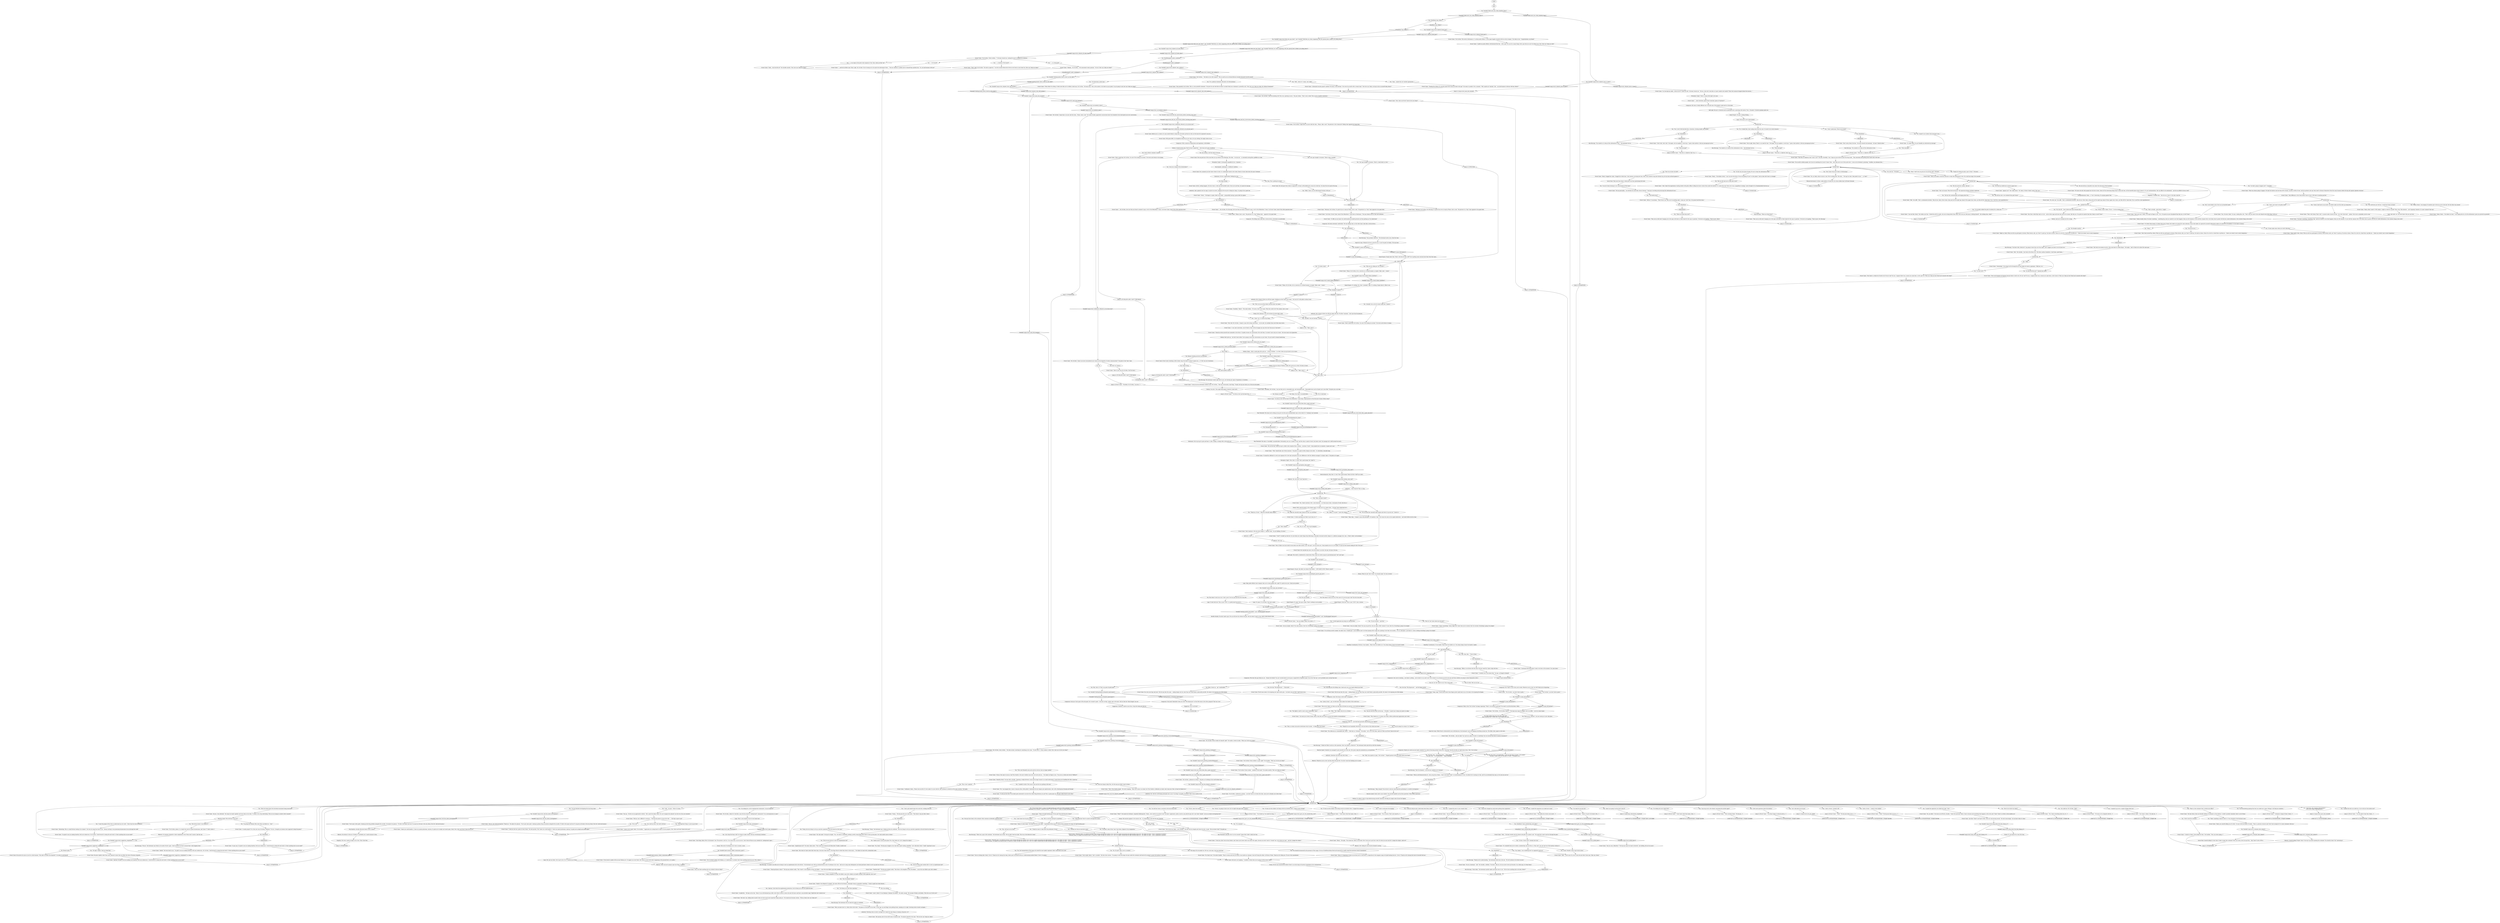 # CONTAINERYARD / EVRART
# Evrart Claire is the head of the Dockworkers' Union. Wealthy, lazy, smart cat - player.
#
#In this dialogue you can:
#
#* Enlist Evrart's aid to get the body down (he asks measurehead to do it).
#* Get bent and earn a daily income by doing so (corrupt cop).
#* Find out about the neighbourhood.
# ==================================================
digraph G {
	  0 [label="START"];
	  1 [label="input"];
	  2 [label="Evrart Claire: \"'Found god knows where'?\" The big man exhales loudly. \"That *Acele* is the daughter of Mico the Kebab -- a man who once killed a guy with a kebab.\""];
	  3 [label="Evrart Claire: \"I trust you, like I trust all my friends. And I know you'll never talk to me about this again, because you don't want to *wound* me. So do what you want -- and let's change the subject.\""];
	  4 [label="Rhetoric: Yes, but you'll *owe* him for it."];
	  5 [label="Untitled hub"];
	  6 [label="Logic: And safer, too. You never know who you can trust."];
	  7 [label="Evrart Claire: \"Oooooookay!\" He swings his fist through the air and shakes his head in agreeance. \"Hell yes, it is.\""];
	  8 [label="You: IsKimHere()"];
	  9 [label="IsKimHere()", shape=diamond];
	  10 [label="!(IsKimHere())", shape=diamond];
	  11 [label="You: \"So you've been listening to our conversations all the time?\""];
	  12 [label="You: \"But she told me a beautiful story about the discovery of the Insulinde.\""];
	  13 [label="Jump to: [Untitled hub]"];
	  14 [label="You: \"Nothing can stop an innovative mind.\""];
	  15 [label="Evrart Claire: \"Harry, it's beginning to dawn on me that you're a real fascist. A mega-fascist who imagines mega rich light-bending fascists. I love it! Thank you for sharing this facet of yourself with me.\""];
	  16 [label="You: \"Evrart, about the weasel...\""];
	  17 [label="You: Damn, this chair is uncomfortable..."];
	  18 [label="Evrart Claire: \"Indeed.\" He turns back to you. \"I'm glad to see you making headway with your endeavours, Mr. Du Bois. I look forward to seeing the end result. Is there anything else on your mind?\""];
	  19 [label="Evrart Claire: \"Anyway, I'm glad to see you making such headway with your endeavours. I look forward to seeing the end result. Is there anything else on your mind?\""];
	  20 [label="Composure: What is this *Mr. Du Bois* he keeps repeating? *What* is he trying to pull here? You need to cool the fuck down, CHILL."];
	  21 [label="Evrart Claire: \"Mr. Du Bois... Mr. Du Bois! Harry!!!\" The large man snaps his fingers, but to no effect -- you're in some stupor."];
	  22 [label="You: Variable[\"cargo.evrart_stubbornly_refused_to_sit_all_yhe_way\"]"];
	  23 [label="Variable[\"cargo.evrart_stubbornly_refused_to_sit_all_yhe_way\"]", shape=diamond];
	  24 [label="!(Variable[\"cargo.evrart_stubbornly_refused_to_sit_all_yhe_way\"])", shape=diamond];
	  25 [label="You: IsKimHere()"];
	  26 [label="IsKimHere()", shape=diamond];
	  27 [label="!(IsKimHere())", shape=diamond];
	  28 [label="Authority: He's trying to throw you off your game with this *Du Bois* nonsense -- don't give him the pleasure."];
	  29 [label="You: \"Evrart, I'm going to leave now, but we might talk again later.\" [Leave.]"];
	  30 [label="Evrart Claire: \"Are you alright, Harry? You seem anxious. Don't be. Everything's going to be alright.\""];
	  31 [label="Evrart Claire: \"Are you alright, Harry? You say you got this, but you seem a little *anxious* to me. Don't be. Everything's going to be alright.\""];
	  32 [label="Jump to: [pre-redcheck HUB]"];
	  33 [label="You: \"Oops... maybe this isn't entirely appropriate...\""];
	  34 [label="Jump to: [EVRARTHUB]"];
	  35 [label="Evrart Claire: \"What an odd demonstration of... huh, you got me, Harry... I don't even know *what*. As entertaining as it was, I'm afraid we're wasting our time, and I'm an extremely busy man, as I'm sure you are too.\""];
	  36 [label="Evrart Claire: \"It's wonderful that you've stolen a membership card, but this is a *key card*. You can't get out of the harbour without it.\""];
	  37 [label="You: Variable[\"cargo.evrart_altgreet_joyce_is_gone\"]"];
	  38 [label="Variable[\"cargo.evrart_altgreet_joyce_is_gone\"]", shape=diamond];
	  39 [label="!(Variable[\"cargo.evrart_altgreet_joyce_is_gone\"])", shape=diamond];
	  40 [label="stay_strong"];
	  41 [label="You: IsKimHere()"];
	  42 [label="IsKimHere()", shape=diamond];
	  43 [label="!(IsKimHere())", shape=diamond];
	  44 [label="Inland Empire: Forget about that. What's with this Du Bois stuff? You're getting some seriously bad vibes from that name..."];
	  45 [label="You: \"It turns out the strikers are being served an alcoholic brew. I made it even stronger.\""];
	  46 [label="Evrart Claire: \"I got it, Harry! It was Radogost. Radogost the Kebab.\" He smiles smugly. \"But enough of Kojkos and kebabs. What else can I do for you?\""];
	  47 [label="Evrart Claire: \"Mr. Du Bois, a pleasure as always.\" He grins as if nothing in the world bothers him."];
	  48 [label="Evrart Claire: \"You've hurt me, Harry -- me! A friend!\" The man rubs his temple and closes his eyes, in pain. \"But you know what?\" He perks up."];
	  49 [label="You: \"Let's get straight to business. There's been a murder.\""];
	  50 [label="Suggestion: Try it on Evrart!"];
	  51 [label="You: \"Okay.\""];
	  52 [label="Evrart Claire: \"Now there's a whole lot of work to do! For me *and* for you. I suppose there was a reason you came here, so let's get to it. What can I help my best friend and comrade with today?\""];
	  53 [label="You: \"What message?\""];
	  54 [label="You: \"She has this sentimentality and longing about her...\""];
	  55 [label="You: \"Slime like him? Must've oozed in through the cracks.\""];
	  56 [label="Rhetoric: It's business etiquette to take compliments even if they aren't sincere. Like this one."];
	  57 [label="Jump to: [EVRARTHUB]"];
	  58 [label="You: Variable[\"cargo.evrart_composure_rc\"]"];
	  59 [label="Variable[\"cargo.evrart_composure_rc\"]", shape=diamond];
	  60 [label="!(Variable[\"cargo.evrart_composure_rc\"])", shape=diamond];
	  61 [label="You: \"I'd rather stand.\""];
	  62 [label="You: IsKimHere()"];
	  63 [label="IsKimHere()", shape=diamond];
	  64 [label="!(IsKimHere())", shape=diamond];
	  65 [label="Inland Empire: Fuck love! This is your *GUN*, this is serious."];
	  66 [label="Inland Empire: Oh god, why didn't you think of this before -- COPS HAVE GUNS! Where's yours?!"];
	  67 [label="You: \"Well... look at it! I mean, cool, right?\""];
	  68 [label="Evrart Claire: \"A deceased security guard's uniform? Oh yeah, in the extreme.\" He covers his mouth with a sweaty hand. \"Now how can I help a cool guy such as yourself today, Harry?\""];
	  69 [label="Jump to: [Evrart Claire: \"\"I don't know what that means, Harr...\"]"];
	  70 [label="Evrart Claire: \"I rarely do, Harry. I have people for that.\" He chuckles. \"Now, you were saying...?\""];
	  71 [label="You: \"Are you using some random kids to start an amphetamine lab?\""];
	  72 [label="Kim Kitsuragi: The lieutenant tilts his head but makes no comment."];
	  73 [label="Authority: Oh, I bet he's still fuming internally due to your *no-sitting* escapades. He doesn't like to lose a battle of will."];
	  74 [label="You: Give him *The Expression* -- *Click-click*."];
	  75 [label="You: Give him *The Expression* -- and the finger pistols!"];
	  76 [label="Evrart Claire: You cross your legs and yawn. The fat man does the same -- sinking deeper into his chair than one would think is physically possible. He seems to be enjoying your little display."];
	  77 [label="Kim Kitsuragi: \"None taken,\" the lieutenant quickly replies and then turns to you: \"Did we have anything else to do here, Harry?\""];
	  78 [label="You: \"I don't understand. What do you mean?\""];
	  79 [label="You: \"My thoughts exactly.\""];
	  80 [label="You: \"Kim, tell him he was there.\""];
	  81 [label="Evrart Claire: \"Tell me, was it difficult to convince...\" The big man pauses to tap on his chin. \"... The Pigs to give it up?\""];
	  82 [label="Evrart Claire: \"Ah yes, I was informed.\" He clasps his hands together and rests them on his desk. \"It seems to be a big undertaking. What are you hoping to achieve with it exactly?\""];
	  83 [label="You: Don't panic."];
	  84 [label="You: Variable[\"cargo.evrart_composure_rc\"]"];
	  85 [label="Variable[\"cargo.evrart_composure_rc\"]", shape=diamond];
	  86 [label="!(Variable[\"cargo.evrart_composure_rc\"])", shape=diamond];
	  87 [label="Evrart Claire: \"Have a good day, Mr. Du Bois, I'm sure I'll be seeing you around.\" He waves and returns to typing."];
	  88 [label="Evrart Claire: The one good eye of this man feels you up without even flickering. The other -- his lazy eye -- is constantly moving like a goldfish in a tank."];
	  89 [label="Jump to: [I'M FALLING AND I CAN'T TURN BACK]"];
	  90 [label="You: Try to wink back."];
	  91 [label="You: Remain serious."];
	  92 [label="Evrart Claire: \"Is there anything you'd like to say to me, or...?\""];
	  93 [label="You: Variable[\"whirling.necktie_personified\"]  and  CheckEquipped(\"neck_tie\")"];
	  94 [label="Variable[\"whirling.necktie_personified\"]  and  CheckEquipped(\"neck_tie\")", shape=diamond];
	  95 [label="!(Variable[\"whirling.necktie_personified\"]  and  CheckEquipped(\"neck_tie\"))", shape=diamond];
	  96 [label="You: \"Let's drop the funny stuff. I'm trying to make contact with my revolutionary brethren.\""];
	  97 [label="Logic: That's a non sequitur if you've ever heard one!"];
	  98 [label="pre-redcheck HUB"];
	  99 [label="Jump to: [evrartgun]"];
	  100 [label="Evrart Claire: \"Eeeh... why the hell not?\" He chuckles merrily. \"Now, how can I help you today?\""];
	  101 [label="You: IsKimHere()"];
	  102 [label="IsKimHere()", shape=diamond];
	  103 [label="!(IsKimHere())", shape=diamond];
	  104 [label="Kim Kitsuragi: \"I think we'd like to ask you a few questions. Don't you think so, detective?\" The lieutenant looks quite fed up with the situation."];
	  105 [label="You: Variable[\"cargo.evrart_altgreet_all_tasks_done\"]"];
	  106 [label="Variable[\"cargo.evrart_altgreet_all_tasks_done\"]", shape=diamond];
	  107 [label="!(Variable[\"cargo.evrart_altgreet_all_tasks_done\"])", shape=diamond];
	  108 [label="You: \"I want to talk about the hanging.\""];
	  109 [label="You: \"It turns out the strikers were being served an alcoholic brew. I stopped this madness.\""];
	  110 [label="Evrart Claire: \"To tell you the truth, I'm actually quite interested to see how this whole thing between you and Titus is gonna play out. You guys really deserve each other.\""];
	  111 [label="Evrart Claire: \"Amphetamine lab?\" He seems taken aback. \"That sound very immoral and debauched. Frankly a health risk.\""];
	  112 [label="Evrart Claire: \"But what do I know about kids these days, the music they listen to, the drugs they do while they listen to that music...\" He shakes his head with a melancholy smile."];
	  113 [label="You: \"Mico the Kebab? Really?\""];
	  114 [label="Evrart Claire: \"Maybe it was Bogowir? Or Jakub?\" He stares off into the distance, seemingly trying to remember something. \"I think it might have been Konrad...\""];
	  115 [label="Jump to: [Evrart Claire: \"\"Oh, of course. That's your main th...\"]"];
	  116 [label="You: Variable[\"cargo.evrart_just_stood_there_like_a_giant_oak_tree\"]"];
	  117 [label="Variable[\"cargo.evrart_just_stood_there_like_a_giant_oak_tree\"]", shape=diamond];
	  118 [label="!(Variable[\"cargo.evrart_just_stood_there_like_a_giant_oak_tree\"])", shape=diamond];
	  119 [label="You: Variable[\"cargo.evrart_succumbed_to_fear\"]"];
	  120 [label="Variable[\"cargo.evrart_succumbed_to_fear\"]", shape=diamond];
	  121 [label="!(Variable[\"cargo.evrart_succumbed_to_fear\"])", shape=diamond];
	  122 [label="Jump to: [EVRARTHUB]"];
	  123 [label="You: \"I am.\" (Lie.)\n\"I am.\""];
	  124 [label="Jump to: [EVRARTHUB]"];
	  125 [label="You: \"So what now?\""];
	  126 [label="Evrart Claire: \"Now we let bygones be bygones because there's work to do. For me *and* for you. I suppose there was a reason you came here, so let's have it! What can I help my best friend and comrade with today?\""];
	  127 [label="Evrart Claire: \"I bet it did, I bet it did.\" He laughs, but his laughter is void of joy. \"I guess what matters is that my message got across.\""];
	  128 [label="You: \"So this was your plan all along. For me to relay this information to her.\""];
	  129 [label="Jump to: [Untitled hub]"];
	  130 [label="Jump to: [Untitled hub]"];
	  131 [label="Evrart Claire: \"Only difference is the Union doesn't have to lose 2,000 men to machine gun fire.\""];
	  132 [label="You: \"You know, some of him *may* have been a figment of my imagination.\""];
	  133 [label="Evrart Claire: \"You're a fucking idiot, Harry. I love it! Thank you for sharing this deep, idiotic part of yourself with me. A hallucinating market liberal. I love it. So poetic.\""];
	  134 [label="Jump to: [EVRARTHUB]"];
	  135 [label="You: Variable[\"tc.name_full_harrier\"]"];
	  136 [label="Variable[\"tc.name_full_harrier\"]", shape=diamond];
	  137 [label="!(Variable[\"tc.name_full_harrier\"])", shape=diamond];
	  138 [label="Evrart Claire: \"Why, thank you, it's always nice when a fellow professional appreciates your work.\""];
	  139 [label="You: \"Could you help me get a dead body down from a tree?\""];
	  140 [label="Evrart Claire: \"Very well, Mr. Du Bois. I respect a man with strong convictions...\" As he nods, his multiple chins move like ocean waves."];
	  141 [label="Evrart Claire: \"Mr. Du Bois! I take it you have reconsidered your stance on the etiquette of verbal communication?\" He points to the *tiny* chair."];
	  142 [label="You: Leave without comment. [Leave.]"];
	  143 [label="You: So what. Men can cry too."];
	  144 [label="Evrart Claire: \"See you soon, débardeur!\" The big man raises his hand in farewell. \"Just kidding. But not too much.\""];
	  145 [label="Jump to: [EVRARTHUB]"];
	  146 [label="You: \"I'm melting...\""];
	  147 [label="You: \"First, you can call me Harry, because that's my name.\""];
	  148 [label="You: Variable[\"tc.harry\"]"];
	  149 [label="Variable[\"tc.harry\"]", shape=diamond];
	  150 [label="!(Variable[\"tc.harry\"])", shape=diamond];
	  151 [label="You: IsKimHere()"];
	  152 [label="IsKimHere()", shape=diamond];
	  153 [label="!(IsKimHere())", shape=diamond];
	  154 [label="Jump to: [Evrart Claire: \"\"A fantastic change of heart, Harry...\"]"];
	  155 [label="Evrart Claire: \"Harry, you smooth-talking son of a bitch,\" he says with the fondest of smiles. \"Time is a precious resource and I don't have enough of it to count containers with you.\""];
	  156 [label="Jump to: [EVRARTHUB]"];
	  157 [label="Perception (Sight): Wow, that's 25 reál! That's good money. You *need* it."];
	  158 [label="Conceptualization: Hmm... it *was* interesting. No arguing against that."];
	  159 [label="Evrart Claire: \"That this is a takeover, that I want a war?\" He nods, forcefully. \"God, I hope you also told her about the drug trade... They absolutely hate getting their hands dirty with that.\""];
	  160 [label="Evrart Claire: \"Hell no!\" he exclaims. \"They'd fuck it up. They can't do anything right. I mean my *real* boys. My special task force boys.\""];
	  161 [label="Evrart Claire: \"Of course she did. Rich people have the best stories. About all the interesting things they've done and seen, all the beautiful places they've been to. It's just sentimentalism. She can afford to be sentimental -- and she can afford to lose as well.\""];
	  162 [label="Evrart Claire: \"I can see that, Harry.\" He studies your face. \"Alcohol has left its marks, but you're doing better than when I first saw you. Rich-man is shitting himself -- the working class, sober!\""];
	  163 [label="Untitled hub (02)"];
	  164 [label="Kim Kitsuragi: \"There was a guy in the container,\" the lieutenant says slowly. \"But he didn't bend any light. That was in the detective's head.\""];
	  165 [label="Evrart Claire: \"Honestly, guys, we might be moving a spot of drugs through this harbour, but I won't be caught transporting the light-bending mega-rich.\" He shakes his head. \"I have a reputation to protect.\"\n\"Honestly, guys, we might be moving all kinds of suspicious things through this harbour, but I won't be caught transporting the light-bending mega-rich.\" He shakes his head. \"I have a reputation to protect.\""];
	  166 [label="You: \"Yes, the transportation of the mega rich should be more tightly regulated. Didn't seem like he was safe.\""];
	  167 [label="Evrart Claire: He bursts out laughing. \"I shudder to think what you're going to tell me next, Harry.\""];
	  168 [label="Evrart Claire: \"*Mr. Du Bois*, you don't look so good...\""];
	  169 [label="You: \"I'm giving the ordinary folk a hero they can believe in -- *me*.\""];
	  170 [label="Evrart Claire: He grins slightly wider than usual, pleased to know that you follow the rules of business etiquette."];
	  171 [label="Savoir Faire: Smooth-talking? Is that what it takes to open that container? Don't you worry, Savvy has got this -- they *have* to let a VIP in."];
	  172 [label="You: \"Actually, I'm in a bit of a hurry right now.\" [Leave.]"];
	  173 [label="E-PRE HUB"];
	  174 [label="Evrart Claire: \"Have it your way, Mr. Du Bois. You'll be back...\""];
	  175 [label="Evrart Claire: At first, nothing happens. His face wears a wide and self-satisfied smile. Every now and then, he smacks his big lips."];
	  176 [label="You: \"I met a girl named Acele who said she's working with you.\""];
	  177 [label="Jump to: [Evrart Claire: \"\"Are you alright, Harry? You seem a...\"]"];
	  178 [label="Logic: To hell with love! This is your *GUN*, it's pretty bad if you lost it..."];
	  179 [label="Evrart Claire: \"Stealing the clothes of a security guard who'd only just died of old age?\" He seems to ponder it for a moment. \"Well, maybe not *entirely*. But -- you had business to discuss with me, Harry?\""];
	  180 [label="Evrart Claire: \"Now, what can Evrart Claire do for you today?\""];
	  181 [label="You: Variable[\"cargo.evrart_volition_lets_you_stand\"]"];
	  182 [label="Variable[\"cargo.evrart_volition_lets_you_stand\"]", shape=diamond];
	  183 [label="!(Variable[\"cargo.evrart_volition_lets_you_stand\"])", shape=diamond];
	  184 [label="You: CheckEquipped(\"jacket_carabineer\")"];
	  185 [label="CheckEquipped(\"jacket_carabineer\")", shape=diamond];
	  186 [label="!(CheckEquipped(\"jacket_carabineer\"))", shape=diamond];
	  187 [label="Jump to: [Evrart Claire: \"\"Of course, let us dispatch with th...\"]"];
	  188 [label="You: \"Did you also tell her to start the amphetamine lab?\""];
	  189 [label="Evrart Claire: \"A nightclub...\" He taps on his chin. \"Harry, I'm an old fashioned guy. After work I like to listen to some rock and roll music and have a non-alcoholic lager. Nightclubs don't interest me.\""];
	  190 [label="Pain Threshold: And gets over it in two seconds? Seems like it didn't really hurt him."];
	  191 [label="Rhetoric: He's hiding his real reaction beneath courtesy."];
	  192 [label="You: \"So what the fuck now?\" (Spread your arms.)"];
	  193 [label="Evrart Claire: \"You can kill a million people, but if you do something the *po-lice* doesn't like... well, then you're out of the yacht-club.\" A vein on his forehead is pulsating. \"Goodbye, you inhuman fuck...\""];
	  194 [label="Untitled hub"];
	  195 [label="Logic: Oh my god, you've been played!"];
	  196 [label="Evrart Claire: \"Heh,\" He chuckles. \"Just look at the three of us. The three careless boiadeiros. Good times, good times...\""];
	  197 [label="You: \"He must have been in the container when someone accidentally closed the door.\""];
	  198 [label="Evrart Claire: \"Damn it to hell, Harry!\" He slams his fist on the table. \"I specifically told my guys to check all the containers for mega rich light-bending guys.\""];
	  199 [label="You: \"Thanks for letting me play a part, Evrart.\" (Proceed.)"];
	  200 [label="Volition: A typical power play. Wait for him to speak first -- show him you've got a backbone."];
	  201 [label="You: \"No, it's cool.\" (You've got integrity.)"];
	  202 [label="Drama: With a grin he points to the cheque again. It's like you're on a game show... *At least* don't thank him for it."];
	  203 [label="You: No, I'm *not* about to cry! (Try to stay cool.)"];
	  204 [label="Composure: You *want* to cry? God, you're weak. Whatever you do, don't cry. He'll think you're disgusting."];
	  205 [label="You: \"I'm looking for a cell of underground communists. Can you help me?\""];
	  206 [label="Evrart Claire: His slug-like lips move, but all you hear is an echo: lost gun, lost gun, lost gun..."];
	  207 [label="Logic: Okay, police officers have weapons they use to shoot people with, right? It's gotta be on you. Check your pockets."];
	  208 [label="You: This doesn't worry me at all. I don't care if I lost my gun and the love of my life."];
	  209 [label="Evrart Claire: \"From where I'm sitting, it looks more like you've robbed a dead man, Mr. Du Bois.\" He leans back. \"But as this matter is far below my pay grade, I'm just going to ask: how can I help you today?\""];
	  210 [label="Composure: Maybe you could use your hands somehow? In a kind of throwing motion? Like you're *throwing* that Mr. Du Bois act right back at him. *He's* Mr. Du Bois!"];
	  211 [label="You: \"This is a würm's lair and we both know why I'm here -- to help grow your hoard.\""];
	  212 [label="You: Remain standing and don't go anywhere."];
	  213 [label="You: Variable[\"TASK.solve_the_strike_deadlock_done\"]"];
	  214 [label="Variable[\"TASK.solve_the_strike_deadlock_done\"]", shape=diamond];
	  215 [label="!(Variable[\"TASK.solve_the_strike_deadlock_done\"])", shape=diamond];
	  216 [label="You: Variable[\"cargo.evrart_altgreet_rene_uniform\"]"];
	  217 [label="Variable[\"cargo.evrart_altgreet_rene_uniform\"]", shape=diamond];
	  218 [label="!(Variable[\"cargo.evrart_altgreet_rene_uniform\"])", shape=diamond];
	  219 [label="You: Variable[\"cargo.evrart_greeting_everyworkerforhimself\"]"];
	  220 [label="Variable[\"cargo.evrart_greeting_everyworkerforhimself\"]", shape=diamond];
	  221 [label="!(Variable[\"cargo.evrart_greeting_everyworkerforhimself\"])", shape=diamond];
	  222 [label="You: Variable[\"cargo.evrart_greeting_everyworkerwhite\"]"];
	  223 [label="Variable[\"cargo.evrart_greeting_everyworkerwhite\"]", shape=diamond];
	  224 [label="!(Variable[\"cargo.evrart_greeting_everyworkerwhite\"])", shape=diamond];
	  225 [label="You: Variable[\"cargo.evrart_greeting_workergod\"]"];
	  226 [label="Variable[\"cargo.evrart_greeting_workergod\"]", shape=diamond];
	  227 [label="!(Variable[\"cargo.evrart_greeting_workergod\"])", shape=diamond];
	  228 [label="You: Variable[\"cargo.evrart_altgreet_chat_with_hardies\"]"];
	  229 [label="Variable[\"cargo.evrart_altgreet_chat_with_hardies\"]", shape=diamond];
	  230 [label="!(Variable[\"cargo.evrart_altgreet_chat_with_hardies\"])", shape=diamond];
	  231 [label="You: \"Anodic music? Liven up the place? Yes, that checks out. Let's change the subject.\""];
	  232 [label="Endurance: Yet he's unperturbed. Holding his own."];
	  233 [label="Composure: Good. Now lean in with some *corruption*."];
	  234 [label="Drama: The reaction appears to be sincere, but... it's impossible to tell with this guy, honestly."];
	  235 [label="You: (Lie.) \"I opened the door to your weasel's den.\""];
	  236 [label="You: \"I may have changed my mind about getting those signatures.\""];
	  237 [label="Inland Empire: You get a sinking feeling..."];
	  238 [label="You: \"What message?\""];
	  239 [label="You: IsKimHere()"];
	  240 [label="IsKimHere()", shape=diamond];
	  241 [label="!(IsKimHere())", shape=diamond];
	  242 [label="You: \"I've actually walked the path of sobriety for a while now.\""];
	  243 [label="Evrart Claire: \"My, my...\" He lets out an appreciative whistle. \"She's quite the looker, Harry. You can't imagine how pleased I am the two of you are reunited.\""];
	  244 [label="Evrart Claire: \"I told you she was a piece of work, Harry.\" He nods gravely. \"But I knew you could handle it. I know my special policeman. Anyway, I'm glad you're alright and armed again.\""];
	  245 [label="Jump to: [You: \"Take a seat.\"]"];
	  246 [label="Evrart Claire: \"In any case, I'm glad to see you making headway with your endeavours. I look forward to seeing the end result. Is there anything else on your mind?\""];
	  247 [label="You: \"Actually I was just leaving.\" [Leave.]"];
	  249 [label="Evrart Claire: \"Excellent, Mr. Du Bois, I can see that you're a reasonable man, and reasonable men... Reasonable men can be of great use to one other.\" He gives you a sly wink."];
	  250 [label="You: Take a seat."];
	  251 [label="Esprit de Corps: Whatever he has in store for you, it can't be good, he thinks. I'll do my best."];
	  252 [label="You: Variable[\"tc.gun_missing\"]"];
	  253 [label="Variable[\"tc.gun_missing\"]", shape=diamond];
	  254 [label="!(Variable[\"tc.gun_missing\"])", shape=diamond];
	  255 [label="Drama: That note of contempt in his voice is sincere, sssire."];
	  256 [label="Kim Kitsuragi: \"Officer, we will deal with this later. We don't need Mr. Claire's help with this.\""];
	  257 [label="Evrart Claire: \"Mr. Du Bois! I hear the meeting with Titus was a glowing success.\" His grin widens. \"That's such a relief. Titus can be a handful sometimes.\""];
	  258 [label="Evrart Claire: \"Mr. Du Bois! Every worker is a god, right?\" He chuckles. \"What can I do for you today?\""];
	  259 [label="Evrart Claire: \"I, too, have convictions, one of which is that I will not engage any man who won't face me at *eye level*.\""];
	  260 [label="Reaction Speed: Quick, here's your window! Get yourself together and ask him questions! Police officer questions!"];
	  261 [label="You: Variable[\"cargo.evrart_inland_dubois_badvibes\"]"];
	  262 [label="Variable[\"cargo.evrart_inland_dubois_badvibes\"]", shape=diamond];
	  263 [label="!(Variable[\"cargo.evrart_inland_dubois_badvibes\"])", shape=diamond];
	  264 [label="You: \"Titus sent Elizabeth away and said her services were no longer needed.\""];
	  265 [label="You: \"Never mind the container.\""];
	  266 [label="You: \"This is how I operate.\""];
	  267 [label="Evrart Claire: \"Yes, Harry.\" The big man wriggles in his chair like a giant smiling caterpillar. \"Let's talk about what's *really* important to you.\""];
	  268 [label="You: IsKimHere()"];
	  269 [label="IsKimHere()", shape=diamond];
	  270 [label="!(IsKimHere())", shape=diamond];
	  271 [label="Jump to: [EVRARTHUB]"];
	  272 [label="Endurance: You've just got to grin and bear it. Like a champ. A champ with a rod up his ass!"];
	  273 [label="Authority: Is he?"];
	  274 [label="You: \"It's done. I mailed the signatures you asked me to mail.\""];
	  275 [label="You: \"I'm ready for my gun now.\""];
	  276 [label="Half Light: His jaw is clenched and his quadruple-chin is quivering with hatred. This is *decades* of hatred speaking right now."];
	  277 [label="Jump to: [Evrart Claire: \"\"That this is a takeover, that I wa...\"]"];
	  278 [label="Untitled hub"];
	  279 [label="You: \"It does make sense when you word it like that.\""];
	  280 [label="Evrart Claire: \"Damn, Harry...\" He shakes his head. \"I was hoping that too, but the information I gave you proved too powerful.\""];
	  281 [label="Jump to: [EVRARTHUB]"];
	  282 [label="You: Variable[\"cargo.evrart_volition_titan\"]"];
	  283 [label="Variable[\"cargo.evrart_volition_titan\"]", shape=diamond];
	  284 [label="!(Variable[\"cargo.evrart_volition_titan\"])", shape=diamond];
	  285 [label="You: Remain quiet."];
	  286 [label="Reaction Speed: Who told him it was you?!"];
	  287 [label="Evrart Claire: \"Oh, by the way, I heard you got a rather rude reception from a certain... Lawrence *Garte*. Some people have no manners, it pains me to say.\""];
	  288 [label="You: Variable[\"cargo.evrart_left_the_conversation_before_reaching_main_hub\"]"];
	  289 [label="Variable[\"cargo.evrart_left_the_conversation_before_reaching_main_hub\"]", shape=diamond];
	  290 [label="!(Variable[\"cargo.evrart_left_the_conversation_before_reaching_main_hub\"])", shape=diamond];
	  291 [label="Evrart Claire: \"Welcome, Mr. Du Bois. It's good of you to stop by. Please, have a seat.\" He gestures to a *tiny* chair opposite to his giant desk."];
	  292 [label="Evrart Claire: \"I'd offer you my hand, but unfortunately my health prevents me from getting up. You understand.\""];
	  293 [label="You: Stop. This is getting too weird."];
	  294 [label="Jump to: [cargo.jump_whictecheck_completed]"];
	  295 [label="You: Variable[\"gates.manana_talked_communism_quest\"]"];
	  296 [label="Variable[\"gates.manana_talked_communism_quest\"]", shape=diamond];
	  297 [label="!(Variable[\"gates.manana_talked_communism_quest\"])", shape=diamond];
	  298 [label="You: Variable[\"cargo.evrart_inlandempire_passive_gun_lost\"]"];
	  299 [label="Variable[\"cargo.evrart_inlandempire_passive_gun_lost\"]", shape=diamond];
	  300 [label="!(Variable[\"cargo.evrart_inlandempire_passive_gun_lost\"])", shape=diamond];
	  301 [label="You: Pat your pockets."];
	  302 [label="Evrart Claire: \"It's not like you left it loaded. You didn't lose a *loaded gun*. Local children aren't out there playing with it right now, pointing it into their own mouths... It's in a safe place. I just know it. I have a feeling everything's going to be alright.\""];
	  303 [label="You: \"... a member of the board?\""];
	  304 [label="Jump to: [EVRARTHUB]"];
	  305 [label="You: Keep sliding down the chair like a jello shot.\nKeep standing there, wobbly like a man-shaped jello shot."];
	  306 [label="You: Variable[\"cargo.evrart_greeting_memberoftheboard\"]"];
	  307 [label="Variable[\"cargo.evrart_greeting_memberoftheboard\"]", shape=diamond];
	  308 [label="!(Variable[\"cargo.evrart_greeting_memberoftheboard\"])", shape=diamond];
	  309 [label="Jump to: [cargo.evrart_joyce_hub_reached]"];
	  310 [label="You: Say nothing."];
	  311 [label="You: \"I'm told the Union is involved in the local drug trade.\""];
	  312 [label="You: Sink deep into the folding chair. Smile and cross your hands behind your back."];
	  313 [label="Evrart Claire: \"Ah yes, your side-investigation! Thank you.\" He adjusts his glasses. \"You've got some spirit, clearing up phony drug accusations alongside this murder. I'll talk to the mayor and see if I can get you the key to the city, Harry. Now let's talk real business.\""];
	  314 [label="Jump to: [Evrart Claire: \"\"The golden boy returns once more!...\"]"];
	  315 [label="Evrart Claire: \"Don't worry, Harry. He does.\" He nods towards the lieutenant. \"At least I think he does.\""];
	  316 [label="Evrart Claire: \"I did. I knew the negotiations would go better with police officers telling her horror stories from inside the harbour. It's scarier this way. Turns out it was a magnificent strategy. I never thought it'd so fundamentally fuck her up.\""];
	  317 [label="Savoir Faire: They must have done it while Joyce was busy questioning the locals."];
	  318 [label="You: \"So what's going to happen now?\" (Conclude.)"];
	  319 [label="You: \"But I swore fealty to her. She was my beautiful laede.\""];
	  320 [label="You: \"I don't know how he got in there.\""];
	  321 [label="Evrart Claire: \"I guess you're right, Harry.\" He chuckles. \"I appreciate you coming back to report on your progress. Now, what can Evrart Claire do for you?\""];
	  322 [label="Evrart Claire: \"Please, Mr. Du Bois, let us converse in a civilized manner, as equals. Take a seat -- I insist.\""];
	  323 [label="Evrart Claire: \"Welcome, Mr. Du Bois, Mr. Kitsuragi. It's good of you two to stop by. Please, have a seat.\" He gestures to a *tiny* chair opposite to his giant desk."];
	  324 [label="Evrart Claire: \"I'm Evrart, Evrart Claire, head of the Débardeurs' Union here in Martinaise.\" The man relaxes into his chair and continues:"];
	  325 [label="Jump to: [I'M FALLING AND I CAN'T TURN BACK]"];
	  326 [label="Evrart Claire: \"Wait...\" He leans reaches into his drawer and pulls out a plastic card. \"You need this to get in and out through the gate.\""];
	  327 [label="You: \"... for himself!\""];
	  328 [label="Evrart Claire: \"... and for his fellow man! That's right, Mr. Du Bois! You're turning out to be quite the individualist there...\" The last sentence is spoken more to himself than anybody else. \"So, you had business with me?\""];
	  329 [label="Evrart Claire: \"Mr. Du Bois... Are you okay? Can I get you a glass of water or something? Are you having some kind of medical emergency?\""];
	  330 [label="Rhetoric: Whatever you do, don't ask him about the gun first. You don't want him thinking you're scared."];
	  331 [label="Evrart Claire: \"I prefer my police officers old-fashioned like that... with a gun. You can do so many things with a gun that you can't do without one. Now, what can I help you with?\""];
	  332 [label="You: Stand strong."];
	  333 [label="Volition: It is about a time to stop embarrassing yourself. Questions will help you regain some of your lost dignity."];
	  334 [label="Evrart Claire: For a moment you don't know where to look. It is unbearably humid in the trailer. Beads of sweat slide down the man's forehead."];
	  335 [label="Jump to: [Evrart Claire: \"\"I don't know what that means, Harr...\"]"];
	  336 [label="Evrart Claire: \"Honestly, Harry,\" he says with a chuckle. \"Jamming a wedge between a man and his legal counsel is no small achievement. Sounds like you're handling this like a supercop.\""];
	  337 [label="You: \"No, I'm not.\"\n\"No, I'm not.\" (Lie.)"];
	  338 [label="Composure: The folding chair looks like a torture device. Extremely uncomfortable."];
	  339 [label="Volition: Damn... that's a nasty play. He's got you -- a titan of Volition -- in a fork. Guess you just have to sit or leave."];
	  340 [label="Electrochemistry: Hey, that's 25 reál. That's good money. Think of all the *stuff* you could..."];
	  341 [label="Evrart Claire: The fat man seems to be enjoying your rigor mortis grin -- he shoots one just like it right back at you."];
	  342 [label="Hand/Eye Coordination: Oh fuck, it was loaded... There were two bullets in it. You always keep at least two barrels loaded."];
	  343 [label="Kim Kitsuragi: \"Thank you for understanding,\" the lieutenant looks him in the eye. \"We will continue to do what we must.\""];
	  344 [label="You: \"Hmm...\""];
	  345 [label="You: Variable[\"cargo.evrart_lying_about_the_door_drama_rc\"]"];
	  346 [label="Variable[\"cargo.evrart_lying_about_the_door_drama_rc\"]", shape=diamond];
	  347 [label="!(Variable[\"cargo.evrart_lying_about_the_door_drama_rc\"])", shape=diamond];
	  348 [label="You: \"You *wanted* me to deliver that message to her...\""];
	  349 [label="You: \"What message?\""];
	  350 [label="You: \"How do you know she left?\""];
	  351 [label="You: \"But you did want me to relay info to her?\""];
	  352 [label="Evrart Claire: \"Right on, Harry. What you did was participate in history. When history calls, you *have* to pick up. You had no choice. None of us ever do. A hard disco cop like you -- I knew you weren't one to resist temptation.\""];
	  353 [label="Evrart Claire: \"Fealty-swealty, Harry. You knew something -- something big. And you wanted to see what happens when you tell someone. So you told her. Anyone who's ever been close to power will tell you: inside information is the sweetest thing in the world.\""];
	  354 [label="Evrart Claire: \"Harry, when I need to *tell* people, I might as well do it myself! That's why I like initiative -- and *inspiring* initiative. It's more *natural* that way.\""];
	  355 [label="Jump to: [Evrart Claire: \"\"You fucked up. You waited too long...\"]"];
	  356 [label="You: Variable[\"cargo.savvy_container_door_unlock\"]"];
	  357 [label="Variable[\"cargo.savvy_container_door_unlock\"]", shape=diamond];
	  358 [label="!(Variable[\"cargo.savvy_container_door_unlock\"])", shape=diamond];
	  359 [label="You: Variable[\"cargo.evrart_ptresholdantipassive_chair\"]"];
	  360 [label="Variable[\"cargo.evrart_ptresholdantipassive_chair\"]", shape=diamond];
	  361 [label="!(Variable[\"cargo.evrart_ptresholdantipassive_chair\"])", shape=diamond];
	  362 [label="You: \"Aren't you going to ask me how I got in?\""];
	  363 [label="Esprit de Corps: While Evrart is distracted by your odd behaviour, the lieutenant's eyes are mapping everything around you. The folder, desk, papers on the wall..."];
	  364 [label="You: Don't sit. [Leave.]"];
	  365 [label="You: IsKimHere()"];
	  366 [label="IsKimHere()", shape=diamond];
	  367 [label="!(IsKimHere())", shape=diamond];
	  368 [label="Evrart Claire: \"Please, have a seat.\" He gestures to a *tiny* folding chair -- opposite to his giant desk."];
	  369 [label="You: \"I'm looking into your shady brew.\""];
	  370 [label="Kim Kitsuragi: \"You wanted us to relay all this information to her...\" the lieutenant cuts in."];
	  371 [label="You: Variable[\"cargo.evrart_logic_nonsequitur\"]"];
	  372 [label="Variable[\"cargo.evrart_logic_nonsequitur\"]", shape=diamond];
	  373 [label="!(Variable[\"cargo.evrart_logic_nonsequitur\"])", shape=diamond];
	  374 [label="Rhetoric: That's all you're going to get out of him, it appears."];
	  375 [label="Evrart Claire: \"Sure thing, Harry. We're *all business* now. The answer is still 'no'. I'm a busy man, as you can see. I don't block off time on my schedule for 'underground' types...\""];
	  376 [label="You: Variable[\"cargo.evrart_logic_gun_missing\"]"];
	  377 [label="Variable[\"cargo.evrart_logic_gun_missing\"]", shape=diamond];
	  378 [label="!(Variable[\"cargo.evrart_logic_gun_missing\"])", shape=diamond];
	  379 [label="Evrart Claire: \"So, the ship has sailed... did you see it? I know you did.\" He leans toward you. \"Tell me, what did it look like as it grew smaller and smaller? When that mainsail dropped behind the horizon...\""];
	  380 [label="Evrart Claire: \"That's right, Mr. Du Bois!\" He nods in approval. \"I see the socialist-democratic fervour now burns in your heart too. How can I help you today?\""];
	  381 [label="Jump to: [EVRARTHUB]"];
	  382 [label="Evrart Claire: \"Excellent, *Harry*.\" The smile widens. \"Of course, that's your name. What else could it be? Now, please, have a seat.\""];
	  383 [label="You: \"Oh yeah, man -- I'm fucking great...\" (Keep sliding.)\n\"Oh yeah, man -- I'm fucking great...\" (Keep wobbling.)"];
	  384 [label="Kim Kitsuragi: \"Okay, enough! We are here to ask you some questions pertaining to a murder investigation.\""];
	  385 [label="You: \"Can we go over a few details concerning the murder again?\""];
	  386 [label="Jump to: [cargo.evrart_lost_gun_asked]"];
	  387 [label="You: \"She was trying to help Titus, but the man just didn't want to listen.\""];
	  388 [label="You: IsKimHere()"];
	  389 [label="IsKimHere()", shape=diamond];
	  390 [label="!(IsKimHere())", shape=diamond];
	  391 [label="Evrart Claire: \"'Random kids'?\" The big man exhales loudly. \"That there is the daughter of Mico the Kebab -- a man who once killed a guy with a kebab.\""];
	  392 [label="Perception (Sight): Grotesquely magnified by his +6 glasses."];
	  393 [label="Evrart Claire: The fat man does the same -- sinking deeper into his chair than one would think is physically possible. He seems to be enjoying your little display."];
	  394 [label="You: IsKimHere()"];
	  395 [label="IsKimHere()", shape=diamond];
	  396 [label="!(IsKimHere())", shape=diamond];
	  397 [label="You: Variable[\"cargo.evrart_told_him_about_investigation\"]"];
	  398 [label="Variable[\"cargo.evrart_told_him_about_investigation\"]", shape=diamond];
	  399 [label="!(Variable[\"cargo.evrart_told_him_about_investigation\"])", shape=diamond];
	  400 [label="You: IsKimHere()"];
	  401 [label="IsKimHere()", shape=diamond];
	  402 [label="!(IsKimHere())", shape=diamond];
	  403 [label="Evrart Claire: \"Harry, you made a conscious decision to relay that information to her. You could have kept it for yourself.\""];
	  404 [label="Evrart Claire: \"She's not insane. What did she tell you?\" His expression betrays extreme scepticism."];
	  405 [label="Untitled hub"];
	  406 [label="Evrart Claire: \"You're right, Harry. I *am* a socialist.\" His face turns serious. \"I'm going to catch the mega rich guy inside the container and harvest his energy to power the harbour's fog lights.\""];
	  407 [label="Kim Kitsuragi: \"We are,\" the lieutenant says firmly as he meets Evrart's gaze. \"And we will do our best to ensure that's what happens here.\""];
	  408 [label="Jump to: [EVRARTHUB]"];
	  409 [label="You: \"Wait, you know Garte?\""];
	  410 [label="You: \"Thanks for your hospitality. Feel free to visit me down at the station any time.\""];
	  411 [label="You: Say nothing. Look him dead in the eye."];
	  412 [label="Evrart Claire: \"Mr. Du Bois! I hope time is on your side this time... Please, take a seat!\" He gestures to the *miniscule* folding chair opposite his huge desk."];
	  413 [label="Evrart Claire: \"Have a good day, Mr. Du Bois, I'm sure I'll be seeing you around.\" He waves and returns to his typing."];
	  414 [label="Inland Empire: It's gone. Your gun is gone. There's nothing in your pockets."];
	  415 [label="Evrart Claire: \"My dear Harry, there are literally millions of containers in this harbour. I couldn't possibly remember what's in all of them.\""];
	  416 [label="Evrart Claire: \"I wouldn't be so sure about that,\" he says, as though to himself."];
	  417 [label="Evrart Claire: \"Mr. Du Bois! The word in Martinaise is *a certain police officer* is once again happily reunited with his service weapon.\" He winks at you. \"Congratulations, my friend!\""];
	  418 [label="You: \"I'm honouring a great man.\""];
	  419 [label="Evrart Claire: \"Mr. Du Bois! Every worker -- member of the board!\" He smiles merrily. \"How can I help you today?\""];
	  420 [label="Jump to: [EVRARTHUB]"];
	  421 [label="Evrart Claire: \"I see you are an extremely stubborn man, Mr. Du Bois... That ain't necessarily a bad thing.\" Finally, the big man looks you in the eye and speaks."];
	  422 [label="Evrart Claire: \"I do want you to feel at home, Harry, truly. But you'll have to excuse the humble accommodations.\""];
	  423 [label="Jump to: [IsKimHere()]"];
	  424 [label="You: \"No comment.\""];
	  425 [label="You: Variable[\"cargo.evrart_perception_sixty_real\"]"];
	  426 [label="Variable[\"cargo.evrart_perception_sixty_real\"]", shape=diamond];
	  427 [label="!(Variable[\"cargo.evrart_perception_sixty_real\"])", shape=diamond];
	  428 [label="You: Variable[\"cargo.evrart_exited_once\"]"];
	  429 [label="Variable[\"cargo.evrart_exited_once\"]", shape=diamond];
	  430 [label="!(Variable[\"cargo.evrart_exited_once\"])", shape=diamond];
	  431 [label="Volition: And you've already lost for so long."];
	  432 [label="Untitled hub"];
	  433 [label="Kim Kitsuragi: \"You wanted us to relay all this information to her...\""];
	  434 [label="Kim Kitsuragi: \"You wanted us to relay all this information to her...\" the lieutenant cuts in."];
	  435 [label="Evrart Claire: \"Harry...\" He exhales slowly. \"I can't see into the future. We are all playing *by ear* on this planet. I had no idea she'd react so strongly.\""];
	  436 [label="You: \"Now I know why you've been so forthcoming.\""];
	  437 [label="Evrart Claire: \"Yes, of course, Harry,\" he says, smiling like a fox. \"That's why you went to her and relayed every little thing I told you.\""];
	  438 [label="Evrart Claire: \"Mega rich light-bending guy? Oh my god! How did that get in there?\""];
	  439 [label="Evrart Claire: \"Honestly, Harry, we might be moving a spot of drugs through this harbour, but I won't be caught transporting the light-bending mega-rich.\" He shakes his head. \"I have a reputation to protect.\"\n\"Honestly, Harry, we might be moving all kinds of suspicious things through this harbour, but I won't be caught transporting the light-bending mega-rich.\" He shakes his head. \"I have a reputation to protect.\""];
	  440 [label="Volition: You're no titan of Volition, buddy. He's got you in a fork. Sit down or leave."];
	  441 [label="You: \"Have you heard about the horseback monument being renovated?\""];
	  442 [label="You: DamageEndurance(1)"];
	  443 [label="Evrart Claire: \"Mr. Du Bois, a pleasure as always -- you don't have to sit down this time, since you've already sat on that chair.\""];
	  444 [label="Evrart Claire: \"...Mr. Du Bois, how nice that you found a moment to pay a visit to the Débardeurs' Union. I'm Evrart Claire, head of this little operation here.\""];
	  445 [label="You: \"I would appreciate any help you could provide.\""];
	  446 [label="Evrart Claire: \"Here -- you're one of us now. A real red and white Union man. Take care, Harry.\""];
	  447 [label="Evrart Claire: \"Mr. Du Bois, really. Do I look like a man who has time for *underground* communists? I'm as aboveground as it gets!\""];
	  448 [label="Evrart Claire: \"Funny...\" The big man lets out a lazy yawn. \"That doesn't ring any bells, Harry.\""];
	  449 [label="Evrart Claire: \"I know *everything*, Harry. Right now I know that you're worried. Don't be worried. Everything's going to be alright.\""];
	  450 [label="You: \"... is an organ in the great state organism of war! Also, looks just like *me*.\""];
	  451 [label="Evrart Claire: \"Hahaha... Mr. Du Bois...\" His amusement seems genuine. \"So be it! How can I help you today?\""];
	  452 [label="Evrart Claire: \"*Mr. Du Bois*, you don't look so good...\""];
	  453 [label="Authority: He's trying to throw you off your game, thinking you don't know your name -- but you do! So the joke's on him, ha ha!"];
	  454 [label="You: \"A few more questions about the harbour.\""];
	  455 [label="Evrart Claire: \"Well, you know how it is, Harry. Kids will be kids.\" He glances at the photo on his desk. \"At her age, me and Edgar were getting drunk, sneaking out at night, throwing rocks at motor carriages...\""];
	  456 [label="Evrart Claire: \"You've got a lotta spirit, clearing up the drug problem alongside this murder.\" He adjusts his glasses. \"I'll talk to the mayor and see if I can get you the key to the city, Harry. Now let's talk real business.\""];
	  457 [label="Composure: With a mixture of expectation and impatience, well bottled."];
	  458 [label="Volition: You did it! This might help against whatever comes next..."];
	  459 [label="Composure: His tone is totally different now. The jolly man of the people is gone and so is the smile."];
	  460 [label="Evrart Claire: \"It's okay, Harry. I'm just thankful you delivered my message.\""];
	  461 [label="Evrart Claire: \"Harry, I bugged her cabin. I bugged her whole boat. I had cameras surveying her boat. Hell I even wanted to bug that thermal cup, but my boys advised against it.\""];
	  462 [label="You: \"She told me she's over-radiated from pale transit.\""];
	  463 [label="You: \"That's actually... good advice. I might.\""];
	  464 [label="Evrart Claire: \"It's better than money, it's better than pussy. Money only makes you special for some salesman. Pussy only makes you special for yourself. Information makes you special for all mankind. It's the ticket to history.\""];
	  465 [label="Evrart Claire: \"Don't beat yourself up, Harry. What you did was participate in history. When history calls, you *have* to pick up. You had no choice. None of us ever do. A hard disco cop like you -- I knew you weren't one to resist temptation.\""];
	  466 [label="You: IsKimHere()"];
	  467 [label="IsKimHere()", shape=diamond];
	  468 [label="!(IsKimHere())", shape=diamond];
	  469 [label="Evrart Claire: \"That it will, Harry. That it will.\" A sincere smile crosses his face. \"As to the *bad taste* -- please. You're not a sommelier, you're a cop.\""];
	  470 [label="Jump to: [You: \"Take a seat.\"]"];
	  471 [label="Evrart Claire: \"Mr. Du Bois, please, it is clearly the work of a great businessman. And I know *I* didn't order it.\""];
	  472 [label="You: \"I don't *sit*. It's kind of my thing.\""];
	  473 [label="Pain Threshold: The chair you're sitting on has got to be the most uncomfortable chair in the world. It's *violating* your backside."];
	  474 [label="Evrart Claire: \"Soooo...\" He begins to speak, albeit very slowly -- purposefully leaving a pause after his opener."];
	  475 [label="Authority: Like a general over his maps, he plots his moves. Judging by the way he's licking his chops, it's going to be a good one."];
	  476 [label="Jump to: [EVRARTHUB]"];
	  477 [label="You: \"Let's talk about my lost gun.\""];
	  478 [label="You: Variable[\"cargo.evrart_gave_you_the_membership_card\"]"];
	  479 [label="Variable[\"cargo.evrart_gave_you_the_membership_card\"]", shape=diamond];
	  480 [label="!(Variable[\"cargo.evrart_gave_you_the_membership_card\"])", shape=diamond];
	  481 [label="Jump to: [E-PRE HUB]"];
	  482 [label="You: This doesn't worry me at all. Who cares if I've lost my gun *and* the love of my life?"];
	  483 [label="evrartgun"];
	  484 [label="Evrart Claire: \"Mr. Du Bois...\" He looks at you with surprise. \"Why on earth are you dressed like my recently deceased security guard?\""];
	  485 [label="You: \"It's a political statement. Revachol is for Revacholians.\""];
	  486 [label="Jump to: [EVRARTHUB]"];
	  487 [label="You: Variable[\"cargo.evrart_just_stood_there_like_a_giant_oak_tree\"]"];
	  488 [label="Variable[\"cargo.evrart_just_stood_there_like_a_giant_oak_tree\"]", shape=diamond];
	  489 [label="!(Variable[\"cargo.evrart_just_stood_there_like_a_giant_oak_tree\"])", shape=diamond];
	  490 [label="You: Variable[\"cargo.evrart_find_your_gun_done\"]  and  Variable[\"TASK.find_out_whats_happening_with_the_special_brew_strikers_are_eating_done\"]"];
	  491 [label="Variable[\"cargo.evrart_find_your_gun_done\"]  and  Variable[\"TASK.find_out_whats_happening_with_the_special_brew_strikers_are_eating_done\"]", shape=diamond];
	  492 [label="!(Variable[\"cargo.evrart_find_your_gun_done\"]  and  Variable[\"TASK.find_out_whats_happening_with_the_special_brew_strikers_are_eating_done\"])", shape=diamond];
	  493 [label="You: Variable[\"cargo.evrart_altgreet_found_gun\"]"];
	  494 [label="Variable[\"cargo.evrart_altgreet_found_gun\"]", shape=diamond];
	  495 [label="!(Variable[\"cargo.evrart_altgreet_found_gun\"])", shape=diamond];
	  496 [label="You: Variable[\"cargo.evrart_ptresholdantipassive_chair\"]"];
	  497 [label="Variable[\"cargo.evrart_ptresholdantipassive_chair\"]", shape=diamond];
	  498 [label="!(Variable[\"cargo.evrart_ptresholdantipassive_chair\"])", shape=diamond];
	  499 [label="You: \"I did it, Evrart. I turned it off.\""];
	  500 [label="You: \"I did it, Evrart -- I made it even shadier.\""];
	  501 [label="You: \"I needed to talk to Titus man to man and she was getting in the way.\""];
	  502 [label="You: IsKimHere()"];
	  503 [label="IsKimHere()", shape=diamond];
	  504 [label="!(IsKimHere())", shape=diamond];
	  505 [label="Jump to: [Evrart Claire: \"\"You bring joy to my heart, Harry -...\"]"];
	  506 [label="Jump to: [EVRARTHUB]"];
	  507 [label="Untitled hub"];
	  508 [label="You: Variable[\"cargo.evrart_elchem_sixty_real\"]"];
	  509 [label="Variable[\"cargo.evrart_elchem_sixty_real\"]", shape=diamond];
	  510 [label="!(Variable[\"cargo.evrart_elchem_sixty_real\"])", shape=diamond];
	  511 [label="Empathy: Not even a speck of anger in his voice. That's that then."];
	  512 [label="Encyclopedia: Actually, Revachol doesn't have a mayor..."];
	  513 [label="Untitled hub"];
	  514 [label="Jump to: [Evrart Claire: \"\"Are you shitting me, Harry? Did yo...\"]"];
	  515 [label="You: \"I mailed the signatures you asked me to get.\" (Lie.)"];
	  516 [label="You: \"The Hardie boys?\""];
	  517 [label="Evrart Claire: \"They sure as hell aren't hanging out in the open with beers in their hands for the cops to question.\" He bursts out laughing. \"They're pros, Mr. Kitsuragi.\""];
	  518 [label="You: \"But she said she's insane. Like me.\""];
	  519 [label="Evrart Claire: \"But look at me going on and on, like some kind of a father figure.\" He laughs. \"And to think we're about the same age...\""];
	  520 [label="Kim Kitsuragi: \"You know what, detective? I am going to leave this out of my report, and I suggest you leave it out of yours too.\""];
	  521 [label="You: \"Yes, for god's sake, you're a socialist.\""];
	  522 [label="You: \"How do you know my name?\""];
	  523 [label="You: \"I want the people of this town to understand my net worth.\" (Show him the stock certificate.)"];
	  524 [label="Evrart Claire: \"I'm glad to see you making headway with your endeavours, Mr. Du Bois. I look forward to seeing the end result. Is there anything else on your mind?\""];
	  525 [label="Evrart Claire: Before you is a walrus of a man seated behind a large desk. He looks up from his work, not the least bit surprised to see you..."];
	  526 [label="Evrart Claire: \"...Mr. Du Bois, Mr. Kitsuragi, how nice that you found a moment to pay a visit to the Débardeurs' Union. I'm Evrart Claire, head of this little operation here.\""];
	  527 [label="You: \"You called me 'Mr. Du Bois.' Why?\""];
	  528 [label="You: (Take the comically large cheque but don't say anything.)"];
	  529 [label="Drama: When he said \"don't worry\" he actually meant \"be very worried.\""];
	  530 [label="Evrart Claire: With great effort, he straightens himself up in his chair, yet says nothing. He simply stares at you."];
	  531 [label="You: \"You can take that comically large cheque and shove it up your ass!\" (Leave it.)"];
	  532 [label="Hand/Eye Coordination: It was loaded. There were two bullets in it. You always keep at least two barrels  loaded."];
	  533 [label="Evrart Claire: \"... did it look like a germ? Did it look like a piece of *bacteria*?\""];
	  534 [label="Evrart Claire: \"Very powerful, Mr. Du Bois. This is a very powerful statement.\" He grins far and wide like he doesn't actually think your statement is powerful at all. \"Now, how can I help you today, Mr. Political Statement?\""];
	  535 [label="You: Leave quietly. [Leave.]"];
	  536 [label="You: IsKimHere()"];
	  537 [label="IsKimHere()", shape=diamond];
	  538 [label="!(IsKimHere())", shape=diamond];
	  539 [label="You: \"Is that a Union card? I already have one.\""];
	  540 [label="You: CheckItem(\"gun_villiers\")"];
	  541 [label="CheckItem(\"gun_villiers\")", shape=diamond];
	  542 [label="!(CheckItem(\"gun_villiers\"))", shape=diamond];
	  543 [label="You: \"Funny, she was trying to set up a narcotics operation in the old church on the coast.\""];
	  544 [label="Jump to: [EVRARTHUB]"];
	  545 [label="Evrart Claire: \"But anyway, don't let me drift away to memory lane.\" He adjusts himself in the chair. \"Tell me how can I help you, Harry.\""];
	  546 [label="You: Variable[\"cargo.evrart_oak_tree_altgreet_authority\"]"];
	  547 [label="Variable[\"cargo.evrart_oak_tree_altgreet_authority\"]", shape=diamond];
	  548 [label="!(Variable[\"cargo.evrart_oak_tree_altgreet_authority\"])", shape=diamond];
	  549 [label="You: \"Great! Wouldn't want to get stuck in here.\""];
	  550 [label="Jump to: [cargo.evrart_main_hub_reached]"];
	  551 [label="Composure: Fuck yes! You're part of the old guard, the *ancient* guard -- the most corrupt, unholy cops in the land. Chill out like the *black dragon* you are."];
	  552 [label="You: \"Mhm. *This* fighter only sits on a throne.\""];
	  553 [label="Physical Instrument: In there, under pillows of winter fat, his stress-ridden heart still beats furiously."];
	  554 [label="Empathy: It saddens him -- that she can. Sours it, but only a tiny bit."];
	  555 [label="You: \"If that's what it takes, I'll do it -- for the working class.\""];
	  556 [label="Evrart Claire: \"You're right, Harry. There's is no need for that.\" He laughs, but his laughter is void of joy. \"I guess what matters is that my message got across.\""];
	  557 [label="Kim Kitsuragi: \"Where are these boys?\""];
	  558 [label="Evrart Claire: \"They sure as hell aren't hanging out in the open with beers in their hands for the cops to question.\" He bursts out laughing. \"They're pros, Harry.\""];
	  559 [label="Evrart Claire: \"Against you?\" He's taken aback. \"Oh, Harry, I'd like to think I used it *for* you.\""];
	  560 [label="Evrart Claire: \"Heh,\" he scoffs. \"She's a sentimental alcoholic. They all are, Harry. Never take a drop and you'll be eight laps ahead of the upper-class winos, just like old Mr. Claire here. Try it. You'll be a real superdetective.\""];
	  561 [label="You: \"You should be honoured by the presence of this magus. He was of half-Revacholian blood and amassed his wealth using the mysterious bond of nationhood.\""];
	  562 [label="Evrart Claire: \"Interesting. This is a small fortune waiting to be claimed.\" He turns his large face back to you. \"Always exciting to see promising businessmen rise up through the chaff.\""];
	  563 [label="Evrart Claire: \"So tell me, how can the head of the Débardeurs' Union help a representative of the Revachol Citizens Militia today?\""];
	  564 [label="You: Variable[\"cargo.evrart_main_hub_reached\"]"];
	  565 [label="Variable[\"cargo.evrart_main_hub_reached\"]", shape=diamond];
	  566 [label="!(Variable[\"cargo.evrart_main_hub_reached\"])", shape=diamond];
	  567 [label="Jump to: [IsKimHere()]"];
	  568 [label="Rhetoric: He's not."];
	  569 [label="Jump to: [Evrart Claire: \"\"Excellent, Mr. Du Bois, I can see...\"]"];
	  570 [label="Logic: He's got you there. You've got to be 10 or 12 metres up, at least."];
	  571 [label="You: \"No, it looked like a boat sailing away from the coast. No need to be overly dramatic.\""];
	  572 [label="Evrart Claire: \"Mr. Du Bois! Every worker for himself, right?\" He smiles a wide sly smile. \"What can I do for you today?\""];
	  573 [label="Evrart Claire: \"You strike me as a reasonable man, Harry -- I like that in a *lawman*.\" He smiles. \"Let's cut to the chase, shall we? What can Evrart Claire do for you?\""];
	  574 [label="You: \"Nah, I'm as good as it gets, *Mr. Du Bois*.\" (Vaguely gesture with your hands above your head.)"];
	  575 [label="You: \"I wanted to go over a couple of things about me.\""];
	  576 [label="Jump to: [Evrart Claire: \"\"What?\" The big man looks at you, c...\"]"];
	  577 [label="Evrart Claire: \"Goddamnit, Harry... Please warn me first if I ever make it to your shit-list. And I promise to extend you the same courtesy.\" He laughs."];
	  578 [label="Kim Kitsuragi: \"Funny,\" the lieutenant says, looking up from his notebook. \"She was trying to set up a narcotics operation in the old church on the coast.\""];
	  579 [label="Jump to: [EVRARTHUB]"];
	  580 [label="You: \"Um, thanks. I was wondering how I'm supposed to get out.\""];
	  581 [label="Evrart Claire: \"Harry...\" He sighs. \"You wound me, Harry. In the heart. But I trust you to put this to bed. Do what you must and let's change the subject, shall we?\""];
	  582 [label="Jump to: [IsKimHere()]"];
	  583 [label="Authority: ...*owe* him for? This is a trap."];
	  584 [label="Composure: Fuck yeah! Remember when you tried *The Expression* on that little minx in the silver jumpsuit? That was *you*."];
	  585 [label="You: Variable[\"whirling.klaasje_attempted_expressipon\"]"];
	  586 [label="Variable[\"whirling.klaasje_attempted_expressipon\"]", shape=diamond];
	  587 [label="!(Variable[\"whirling.klaasje_attempted_expressipon\"])", shape=diamond];
	  588 [label="Jump to: [Evrart Claire: \"\"Harry, I've got to be honest with...\"]"];
	  589 [label="Evrart Claire: \"No, no, Harry, what we have is real. We're working men. This here...\" He taps his chest, then points to you. \"... is *real*.\""];
	  590 [label="Jump to: [Untitled hub]"];
	  591 [label="Evrart Claire: \"What was always going to happen. We take the harbour and she fucks off to Ozonne, uncorks a bottle of wine, calls her partners and says they need to distance themselves from this nasty business before the big shit spinner splashes everyone.\""];
	  592 [label="You: \"I have a bad taste in my mouth. You better make sure this ends up saving lives.\""];
	  593 [label="You: \"Look, I just want to do police work.\""];
	  594 [label="Evrart Claire: \"See, this is what they want us to do -- suck on that sugar-and-wine teat until we're insane, like they are. You gotta be smarter than that, Harry, or you'll *lose*.\""];
	  595 [label="Evrart Claire: \"Damn right it does, Harry. What you did was participate in history. When history calls, you *have* to pick up. You had no choice. None of us ever do. A hard disco cop like you -- I knew you weren't one to resist temptation.\""];
	  596 [label="Untitled hub (03)"];
	  597 [label="You: \"Look... my gun.\" (Show it to him.)"];
	  598 [label="You: \"Not at all.\""];
	  599 [label="You: Variable[\"tc.name_full_harrier\"]"];
	  600 [label="Variable[\"tc.name_full_harrier\"]", shape=diamond];
	  601 [label="!(Variable[\"tc.name_full_harrier\"])", shape=diamond];
	  602 [label="You: \"How did you know I was behind it?\""];
	  603 [label="Evrart Claire: \"It should be sufficient to cover your expenses for a few days and patch over your differences with the cafeteria manager. Go ahead, take it.\" He points at it again."];
	  604 [label="Evrart Claire: \"Should you find yourself more amenable in the future, I'd gladly resume our conversation. But until then, I'm afraid I must ask you to leave.\" He turns back to his typewriter."];
	  605 [label="You: \"Why are you calling me 'Mr. Du Bois'?\""];
	  606 [label="EVRARTHUB"];
	  607 [label="Evrart Claire: \"Don't mention it. But also don't forget it.\" Another wink. \"I'm just kidding, of course.\""];
	  608 [label="Evrart Claire: \"Okay, okay... I respect a man with principles. No handouts, then.\" He crosses his arms on his ample midsection -- and sinks further into his chair."];
	  609 [label="Evrart Claire: \"Yes, I know Lawrence. He's a real character -- no Union man in him. A real piece of work, that boy is.\""];
	  610 [label="You: \"What's in the container that's outside your office?\""];
	  611 [label="Jump to: [EVRARTHUB]"];
	  612 [label="You: IsKimHere()"];
	  613 [label="IsKimHere()", shape=diamond];
	  614 [label="!(IsKimHere())", shape=diamond];
	  615 [label="You: \"... is a living god!\""];
	  616 [label="You: There are no *Harries*. Let your mind go to your safe place."];
	  617 [label="Evrart Claire: Evrart starts whistling a little worker song. He really is trying to ignore you... or *will* you out of existence."];
	  618 [label="Evrart Claire: \"Please, Mr. Du Bois, let us converse in a civilized manner, as equals. Take a seat -- I insist.\""];
	  619 [label="You: \"I'm reconsidering opening that door you asked me to open. Perhaps it will help me somehow...\""];
	  620 [label="Jump to: [Evrart Claire: \"\"What?\" The big man looks at you su...\"]"];
	  621 [label="You: \"I met Joyce, the company representative.\"\n\"A few more things regarding Joyce...\""];
	  622 [label="You: \"I let them go on with their operation.\""];
	  623 [label="Evrart Claire: \"Mr. Du Bois! I hope time is on your side this time... Please, take a seat!\" He smiles broadly, apparently unconcerned about the breakdown that interrupted your last conversation."];
	  624 [label="You: Wait, that's it? That's my point of pride here?"];
	  625 [label="Suggestion: Summon a smile on your face. A big shit eating grin like his."];
	  626 [label="Drama: It's not gonna be as easy this time."];
	  627 [label="Jump to: [Evrart Claire: \"\"That this is a takeover, that I wa...\"]"];
	  628 [label="Jump to: [Untitled hub]"];
	  629 [label="You: \"Where are these boys now?\""];
	  630 [label="You: \"You used my intellectual curiosity against me.\""];
	  631 [label="Evrart Claire: \"No, she's not,\" he scoffs. \"She's a sentimental alcoholic, they all are. Never take a drop and you'll be eight laps ahead of those upper-class winos, just like old Mr. Claire here. Try it, you'll be a real superdetective.\""];
	  632 [label="Evrart Claire: \"You knew something. Something *big*. And you wanted to see what happens when you tell someone. So you told her. Anyone who's ever been close to power will tell you: inside information is the sweetest thing in the world.\""];
	  633 [label="Jump to: [EVRARTHUB]"];
	  634 [label="You: \"I think he wants to take down the proletariat, Evrart.\""];
	  635 [label="Evrart Claire: \"No, they're not.\" He smiles brightly. \"They're vermin and one just found a way inside my container. Soon he'll bring the others. All three of them. Thank you for telling me. I'll see to this immediately.\""];
	  636 [label="You: \"The important thing is I got my gun back.\""];
	  637 [label="Jump to: [Untitled hub]"];
	  638 [label="Composure: Who does this guy think you are -- Ronnie the Rookie? You ain't worried about no lost gun or unpaid bill or forgotten name! You're the *bad cop*, you're probably more corrupt than him!"];
	  639 [label="I'M FALLING AND I CAN'T TURN BACK"];
	  640 [label="Evrart Claire: \"Now, I'd like to set your mind at ease about one other matter: your *lost gun*. Let me assure you, Union people are on it as we speak. I've got my best hounds looking for that *lost gun*.\""];
	  641 [label="You: \"I'm not worried -- I got this.\""];
	  642 [label="Half Light: The world is swallowed by a black hole of fear. Only two words escape its gravitational pull: *lost* and *gun*."];
	  643 [label="You: \"How do *you* know about my lost gun?!\""];
	  644 [label="Jump to: [EVRARTHUB]"];
	  645 [label="Authority: Questions will show him who's boss."];
	  646 [label="Kim Kitsuragi: The lieutenant stands right next to you, not showing any signs of impatience or boredom."];
	  647 [label="You: \"Actually, this chair is uncomfortable. I could use that glass of water.\" (Sit upright.)\n\"Actually, I really could use that glass of water.\" (Straighten out.)"];
	  648 [label="You: \"This fighter could've used a more comfortable *chair*.\""];
	  649 [label="Jump to: [Evrart Claire: \"\"Let's hear it, Harry.\" He sinks de...\"]"];
	  650 [label="You: \"I opened the door you asked me. Can we discuss the murder now?\""];
	  651 [label="Rhetoric: Smooth-talking? Maybe *that's* the way to go about opening the container! You should at least *try* convincing it."];
	  652 [label="You: \"Anyway, I shut down the amphetamine production, but let them go on with the nightclub plan.\""];
	  653 [label="Evrart Claire: \"What?!\" He smacks his forehead, completely flabbergasted. \"Harry... how could you say that to me? You know I appreciate a joke as much as any jolly fat guy, but I can't take *slander*. Are you actually investigating this?\""];
	  654 [label="Composure: He looks extremely comfortable. The tiny folding chair, on the other hand, looks like a torture device."];
	  655 [label="You: \"Let's get straight to business. There's a dead body in a tree.\""];
	  656 [label="You: \"Listen, Evrart -- pal, we both know what makes the wheels of the world turn.\""];
	  657 [label="Composure: That's it -- now kick back and add a final flourish. For *dignity*."];
	  658 [label="You: Variable[\"cargo.evrart_took_a_seat\"]"];
	  659 [label="Variable[\"cargo.evrart_took_a_seat\"]", shape=diamond];
	  660 [label="!(Variable[\"cargo.evrart_took_a_seat\"])", shape=diamond];
	  661 [label="Evrart Claire: \"No, you didn't.\" He waves you off with a chuckle. \"I know the mail-man, Harry. I know everyone and everything that happens in this town and I *know* there's no letter in that mailbox yet.\""];
	  662 [label="Jump to: [Evrart Claire: \"\"That this is a takeover, that I wa...\"]"];
	  663 [label="Evrart Claire: \"Not me personally...\" he stretches his arms like a discus thrower. \"I had guys recording and processing this information for me.\""];
	  664 [label="Jump to: [Untitled hub]"];
	  665 [label="Evrart Claire: \"Don't just say it, Harry.\" He wags his finger at you. \"Do it. We gotta be more disciplined than they are, or we'll *lose*.\""];
	  666 [label="You: \"You could have just told me, I would have been on board.\""];
	  667 [label="You: \"No-no-no-no-no...\""];
	  668 [label="You: \"The mega rich are people too. He was a nice man. Gave me stock tips.\""];
	  669 [label="Drama: Not for one second did he believe there's an actual mega rich person somewhere in his containertown."];
	  670 [label="You: \"You could say that. She tried to kill me.\""];
	  671 [label="Jump to: [Evrart Claire: \"\"Oh, I know everything about you, H...\"]"];
	  672 [label="Evrart Claire: \"*This* should take care of that nonsense.\" He points to a giant novelty cheque on his desk -- it's absolutely, comically huge."];
	  673 [label="Composure: God, you're sweating... your knee is jerking... you're about to cry, aren't you? You're about to cry, because you lost your gun and those children are going to shoot themselves with it."];
	  674 [label="You: \"Yeah, thanks!\""];
	  675 [label="Evrart Claire: \"Now, was there anything else you wished to discuss today?\""];
	  676 [label="Logic: It's gone. It's not there. Your gun is gone."];
	  677 [label="Kim Kitsuragi: \"Don't be dramatic. I can see your condition isn't terminal.\""];
	  678 [label="You: Variable[\"whirling.hardie_threw_evrart_on_the_table\"]"];
	  679 [label="Variable[\"whirling.hardie_threw_evrart_on_the_table\"]", shape=diamond];
	  680 [label="!(Variable[\"whirling.hardie_threw_evrart_on_the_table\"])", shape=diamond];
	  681 [label="Kim Kitsuragi: \"It sounds to me like you're trying to start an amphetamine lab in the district,\" the lieutenant says with an uncharacteristic note of contempt in his voice. \"And you're using some delinquents you found god knows where to set it up and run it for you.\""];
	  682 [label="Authority: Throwing rocks at motor carriages isn't really the same thing as running a drug lab, is it?"];
	  683 [label="Evrart Claire: \"But here I am, talking about myself, when you have much more important things going on.\" His expression becomes serious. \"Tell me, Harry, how can I help you?\""];
	  684 [label="Encyclopedia: Amblyopia. A childhood condition."];
	  685 [label="You: Relax, loosen up -- get *comfortable*."];
	  686 [label="Evrart Claire: *Snap, snap!* The fat man shoots those finger pistols right back at you. He seems to be enjoying the display."];
	  687 [label="Evrart Claire: \"You too, lieutenant -- heh!\" He chuckles, suddenly. \"You know, I like you, but you never were my favourite. I'm a Harry-guy. I'm Team Harry.\""];
	  688 [label="Rhetoric: He refuses to discuss it further. It's probably just a small nuisance to him."];
	  689 [label="Jump to: [Untitled hub]"];
	  690 [label="Jump to: [Evrart Claire: \"\"I'm always happy to educate and en...\"]"];
	  691 [label="You: \"Yes, it sort of did look like that. A bacteria. Growing smaller and smaller.\""];
	  692 [label="Perception (Sight): There's a mean little light in his eyes."];
	  693 [label="You: \"Damn, Evrart, I was hoping I'd somehow get to fuck you over in the end. Not the other way around.\""];
	  694 [label="Evrart Claire: \"I knew you could handle it. I know my special policeman. Anyway, I'm glad you're alright and armed again, Harry. Now, what can Evrart Claire do for you?\""];
	  695 [label="You: CheckItem(\"union_membership_card_other\")"];
	  696 [label="CheckItem(\"union_membership_card_other\")", shape=diamond];
	  697 [label="!(CheckItem(\"union_membership_card_other\"))", shape=diamond];
	  698 [label="Evrart Claire: \"A vanity project? Or is this your way of inciting *rebellion*? Tut-tut, I thought you lawmen were supposed to keep the peace?\""];
	  699 [label="Jump to: [EVRARTHUB]"];
	  700 [label="You: \"Oh right. Thanks. Glad you think that.\""];
	  701 [label="Evrart Claire: He narrows his eyes at you for a brief moment. 'Why didn't he follow the etiquette?', he seems to ask himself."];
	  702 [label="You: \"Thank you, Evrart.\" (Take the comically large cheque.)"];
	  703 [label="You: \"Nice bit with the chair, by the way...\" (Chuckle.) \"A good way to keep your guests on edge.\""];
	  704 [label="Evrart Claire: \"That we do, Harry. Let them say what they will about you and me, we're both born fighters.\""];
	  705 [label="You: Sit."];
	  706 [label="You: Keep staring."];
	  707 [label="Jump to: [I'M FALLING AND I CAN'T TURN BACK]"];
	  708 [label="Evrart Claire: His look goes from steely to inquisitive. A broad, self-satisfied grin crosses his wide face. You hear the wet smack of his lips."];
	  709 [label="Evrart Claire: \"*Cool*? I wouldn't go that far. I'm sure there are cooler things than delivering a comically oversized novelty cheque to a cafeteria manager, but, sure... if that's what's cool nowadays.\""];
	  710 [label="Evrart Claire: \"If you haven't spoken with my man Mañana yet, I'd suggest you start there. He's more in touch with what's happening at the ground level, so to speak...\""];
	  711 [label="Evrart Claire: \"You've already spoken with Mañana, as I understand. I'm afraid I don't have anything else for you on *this subject*...\""];
	  712 [label="You: \"Kim, uhm, Kim...\" (Turn to Kim.)"];
	  713 [label="Jump to: [EVRARTHUB]"];
	  714 [label="Evrart Claire: \"Mr. Du Bois, every worker...\" He looks around, searching for something in his room. \"To hell with it... Every worker is white! Now, what can I do for you today?\""];
	  715 [label="Reaction Speed: Somehow you managed to get yourself out of this one. Now quick, keep the momentum up, ask questions!"];
	  716 [label="Jump to: [EVRARTHUB]"];
	  717 [label="Inland Empire: It's nothing. Yes, that's *probably* right. It's nothing. Forget about it, filter it out."];
	  718 [label="You: \"There' something *special* about it. It was attached to the Kvalsund crane.\""];
	  719 [label="Evrart Claire: \"Oh yes. She came to see me. Said Titus Hardie is the most stubborn man she's ever met and you...\" He shakes his finger at you. \"You are on a whole new level of *difficult*.\""];
	  720 [label="Evrart Claire: \"Oh, I can imagine that. Lizzie is tenacious like a little pitbull. Underneath the law degree and sophistication, she's still a Martinaisian through and through.\""];
	  721 [label="Evrart Claire: \"Oh, that Acele!\" He taps his temple. \"Yes, I do seem to remember sending a pretty young thing down there to liven up the place. Get some anodic music in there.\""];
	  722 [label="Jump to: [EVRARTHUB]"];
	  723 [label="You: \"I've just finished investigating the local drug trade.\""];
	  724 [label="Volition: No."];
	  725 [label="Evrart Claire: \"Just like I *know* you'll get it done. Once you stop horsing around.\" He nods reassuringly. \"Let me know when it's done.\""];
	  726 [label="You: \"Do you know there's a mega rich light-bending guy inside one of the containers outside?\"\n\"Remember the container I asked you about? Turns out there's a mega rich light-bending guy inside.\""];
	  727 [label="You: \"You used me.\" (Proceed.)"];
	  728 [label="You: IsKimHere()"];
	  729 [label="IsKimHere()", shape=diamond];
	  730 [label="!(IsKimHere())", shape=diamond];
	  731 [label="You: \"Oh, fuck off... I don't drink more than everyone else!\""];
	  732 [label="You: \"He's so rich he could get in anywhere.\""];
	  733 [label="Drama: He's playing it cool, but he knows his ploy didn't work."];
	  734 [label="You: IsKimHere()"];
	  735 [label="IsKimHere()", shape=diamond];
	  736 [label="!(IsKimHere())", shape=diamond];
	  737 [label="Jump to: [EVRARTHUB]"];
	  738 [label="You: Variable[\"cargo.evrart_suggestion_compliment\"] == true"];
	  739 [label="Variable[\"cargo.evrart_suggestion_compliment\"] == true", shape=diamond];
	  740 [label="!(Variable[\"cargo.evrart_suggestion_compliment\"] == true)", shape=diamond];
	  741 [label="You: \"That's *wild* how you got me to do all that stuff.\" (Proceed.)"];
	  742 [label="You: \"Keep it, I'm good.\" (Leave the cheque.)"];
	  743 [label="You: IsKimHere()"];
	  744 [label="IsKimHere()", shape=diamond];
	  745 [label="!(IsKimHere())", shape=diamond];
	  746 [label="Kim Kitsuragi: \"You go ahead, detective.\" The lieutenant nods at you, then the chair."];
	  747 [label="You: \"Are you in charge of the dockworkers?\""];
	  748 [label="You: \"Hello. I have, uh, law enforcement business with you.\""];
	  749 [label="Horrific Necktie: You don't need a gun. We can still have fun without the gun. The fun doesn't need to stop. HAVE SOME RIGHT NOW."];
	  750 [label="Volition: Don't give up -- but don't leave either. You're going to have this conversation on your terms. You just need to remain headstrong."];
	  751 [label="Pain Threshold: The chair is *incredibly* uncomfortable. Fortunately, your ass is made of *iron* and the chair is made of wood. Iron beats wood. You manage not to shift around too much..."];
	  752 [label="You: Pat your pockets."];
	  753 [label="Evrart Claire: \"Lieutenant Kitsuragi doesn't seem to be here at the moment. You came alone.\""];
	  754 [label="Evrart Claire: \"Mr. Du Bois, 'Every worker...'?\" He leans toward you, waiting for your to complete his sentence."];
	  755 [label="You: \"I'm not saying I'm corrupt. I'm *rational*.\""];
	  756 [label="Jump to: [Evrart Claire: \"\"So tell me, how can the head of th...\"]"];
	  757 [label="You: Variable[\"tc.name_full_harrier\"]"];
	  758 [label="Variable[\"tc.name_full_harrier\"]", shape=diamond];
	  759 [label="!(Variable[\"tc.name_full_harrier\"])", shape=diamond];
	  760 [label="Jump to: [Evrart Claire: \"\"Most certainly, Harry.\" The big ma...\"]"];
	  761 [label="Jump to: [Evrart Claire: \"\"I'm very glad to hear that, Harry,...\"]"];
	  762 [label="Evrart Claire: \"That's Titus Hardie alright.\" He starts laughing. \"They say no man is an island, but Titus Hardie is definitely an island. And a big one at that. At least he thinks he is.\""];
	  763 [label="Evrart Claire: \"I think a daughter of a man who killed a man with a kebab can handle running a little nightclub, don't you?\""];
	  7840006 [label="JUMP OUT to CONTAINERYARD / EVRART FAVORS", shape=diamond];
	  7840012 [label="JUMP OUT to CONTAINERYARD / EVRART FAVORS", shape=diamond];
	  7840034 [label="JUMP OUT to CONTAINERYARD / EVRART FAVORS", shape=diamond];
	  7840037 [label="JUMP OUT to CONTAINERYARD / EVRART FAVORS", shape=diamond];
	  7850151 [label="JUMP OUT to CONTAINERYARD / EVRART ME", shape=diamond];
	  7900204 [label="JUMP OUT to CONTAINERYARD / EVRART MURDER", shape=diamond];
	  7840046 [label="JUMP OUT to CONTAINERYARD / EVRART FAVORS", shape=diamond];
	  7900206 [label="JUMP OUT to CONTAINERYARD / EVRART MURDER", shape=diamond];
	  7850164 [label="JUMP OUT to CONTAINERYARD / EVRART ME", shape=diamond];
	  7890238 [label="JUMP OUT to CONTAINERYARD / EVRART UNION", shape=diamond];
	  7900480 [label="JUMP OUT to CONTAINERYARD / EVRART MURDER", shape=diamond];
	  7850186 [label="JUMP OUT to CONTAINERYARD / EVRART ME", shape=diamond];
	  7880015 [label="JUMP OUT to CONTAINERYARD / EVRART GUN", shape=diamond];
	  7900507 [label="JUMP OUT to CONTAINERYARD / EVRART MURDER", shape=diamond];
	  7900124 [label="JUMP OUT to CONTAINERYARD / EVRART MURDER", shape=diamond];
	  12310109 [label="JUMP OUT to CONTAINERYARD / JOYCE", shape=diamond];
	  7900394 [label="JUMP OUT to CONTAINERYARD / EVRART MURDER", shape=diamond];
	  7870059 [label="JUMP OUT to CONTAINERYARD / EVRART HOW I GOT HERE", shape=diamond];
	  7900527 [label="JUMP OUT to CONTAINERYARD / EVRART MURDER", shape=diamond];
	  7890163 [label="JUMP OUT to CONTAINERYARD / EVRART UNION", shape=diamond];
	  7890164 [label="JUMP OUT to CONTAINERYARD / EVRART UNION", shape=diamond];
	  7900285 [label="JUMP OUT to CONTAINERYARD / EVRART MURDER", shape=diamond];
	  0 -> 1
	  1 -> 213
	  2 -> 763
	  3 -> 191
	  4 -> 507
	  5 -> 74
	  5 -> 75
	  5 -> 685
	  5 -> 624
	  5 -> 312
	  6 -> 632
	  7 -> 192
	  7 -> 125
	  8 -> 9
	  8 -> 10
	  9 -> 370
	  10 -> 127
	  11 -> 663
	  12 -> 161
	  13 -> 278
	  14 -> 439
	  15 -> 167
	  16 -> 355
	  17 -> 563
	  18 -> 737
	  19 -> 408
	  20 -> 21
	  21 -> 616
	  21 -> 305
	  22 -> 24
	  22 -> 23
	  23 -> 141
	  24 -> 525
	  25 -> 26
	  25 -> 27
	  26 -> 323
	  27 -> 291
	  28 -> 472
	  28 -> 250
	  28 -> 247
	  29 -> 478
	  30 -> 302
	  31 -> 302
	  32 -> 98
	  33 -> 179
	  34 -> 606
	  35 -> 41
	  36 -> 580
	  36 -> 549
	  37 -> 38
	  37 -> 39
	  38 -> 550
	  39 -> 379
	  40 -> 212
	  40 -> 245
	  40 -> 535
	  41 -> 42
	  41 -> 43
	  42 -> 384
	  43 -> 260
	  44 -> 173
	  45 -> 335
	  46 -> 579
	  47 -> 546
	  48 -> 190
	  49 -> 25
	  50 -> 637
	  51 -> 7
	  52 -> 633
	  53 -> 627
	  54 -> 560
	  55 -> 198
	  56 -> 738
	  57 -> 606
	  58 -> 59
	  58 -> 60
	  59 -> 638
	  60 -> 673
	  61 -> 322
	  62 -> 64
	  62 -> 63
	  63 -> 526
	  64 -> 444
	  65 -> 93
	  66 -> 298
	  67 -> 68
	  68 -> 381
	  69 -> 7840006
	  70 -> 611
	  71 -> 391
	  72 -> 455
	  73 -> 476
	  74 -> 341
	  75 -> 686
	  76 -> 233
	  77 -> 506
	  78 -> 400
	  79 -> 352
	  80 -> 164
	  81 -> 598
	  81 -> 636
	  81 -> 670
	  82 -> 286
	  83 -> 84
	  84 -> 85
	  84 -> 86
	  85 -> 58
	  86 -> 58
	  88 -> 392
	  89 -> 639
	  90 -> 563
	  91 -> 563
	  92 -> 724
	  93 -> 94
	  93 -> 95
	  94 -> 749
	  95 -> 177
	  96 -> 375
	  97 -> 371
	  98 -> 712
	  98 -> 83
	  99 -> 483
	  100 -> 34
	  101 -> 102
	  101 -> 103
	  102 -> 677
	  103 -> 35
	  104 -> 715
	  105 -> 106
	  105 -> 107
	  106 -> 184
	  107 -> 754
	  108 -> 115
	  109 -> 335
	  110 -> 156
	  111 -> 112
	  112 -> 388
	  113 -> 114
	  114 -> 310
	  114 -> 652
	  114 -> 622
	  115 -> 7900507
	  116 -> 117
	  116 -> 118
	  117 -> 47
	  118 -> 443
	  119 -> 120
	  119 -> 121
	  120 -> 623
	  121 -> 288
	  122 -> 606
	  123 -> 48
	  124 -> 606
	  125 -> 52
	  126 -> 633
	  127 -> 53
	  128 -> 435
	  129 -> 194
	  130 -> 278
	  131 -> 405
	  132 -> 439
	  133 -> 167
	  134 -> 606
	  135 -> 136
	  135 -> 137
	  136 -> 21
	  137 -> 20
	  138 -> 657
	  139 -> 423
	  140 -> 259
	  141 -> 705
	  141 -> 364
	  142 -> 413
	  143 -> 204
	  145 -> 606
	  146 -> 35
	  147 -> 382
	  148 -> 149
	  148 -> 150
	  149 -> 453
	  150 -> 28
	  151 -> 152
	  151 -> 153
	  152 -> 104
	  153 -> 715
	  154 -> 7900527
	  155 -> 356
	  156 -> 606
	  157 -> 425
	  158 -> 13
	  159 -> 193
	  160 -> 728
	  161 -> 554
	  162 -> 130
	  163 -> 555
	  163 -> 242
	  163 -> 731
	  163 -> 463
	  164 -> 165
	  165 -> 596
	  166 -> 133
	  167 -> 669
	  168 -> 135
	  169 -> 698
	  170 -> 19
	  171 -> 611
	  172 -> 87
	  173 -> 250
	  173 -> 172
	  173 -> 605
	  173 -> 61
	  174 -> 325
	  175 -> 475
	  176 -> 448
	  177 -> 30
	  178 -> 93
	  179 -> 381
	  180 -> 716
	  181 -> 182
	  181 -> 183
	  182 -> 40
	  183 -> 339
	  184 -> 185
	  184 -> 186
	  185 -> 216
	  186 -> 678
	  187 -> 7850186
	  188 -> 111
	  189 -> 683
	  190 -> 3
	  191 -> 394
	  192 -> 126
	  193 -> 194
	  194 -> 128
	  194 -> 741
	  194 -> 199
	  194 -> 436
	  194 -> 727
	  194 -> 350
	  195 -> 432
	  196 -> 513
	  197 -> 198
	  198 -> 80
	  198 -> 634
	  198 -> 132
	  198 -> 14
	  199 -> 403
	  200 -> 747
	  200 -> 142
	  200 -> 655
	  200 -> 49
	  200 -> 411
	  201 -> 709
	  202 -> 528
	  202 -> 531
	  202 -> 702
	  202 -> 742
	  203 -> 452
	  204 -> 168
	  205 -> 447
	  206 -> 642
	  207 -> 376
	  208 -> 178
	  209 -> 381
	  210 -> 647
	  210 -> 146
	  210 -> 574
	  210 -> 383
	  211 -> 573
	  212 -> 617
	  213 -> 214
	  213 -> 215
	  214 -> 37
	  215 -> 540
	  216 -> 217
	  216 -> 218
	  217 -> 678
	  218 -> 484
	  219 -> 220
	  219 -> 221
	  220 -> 572
	  221 -> 222
	  222 -> 224
	  222 -> 223
	  223 -> 714
	  224 -> 225
	  225 -> 226
	  225 -> 227
	  226 -> 258
	  227 -> 306
	  228 -> 229
	  228 -> 230
	  229 -> 564
	  230 -> 257
	  231 -> 267
	  232 -> 706
	  232 -> 293
	  233 -> 656
	  234 -> 424
	  234 -> 337
	  234 -> 123
	  235 -> 514
	  236 -> 505
	  237 -> 195
	  238 -> 277
	  239 -> 240
	  239 -> 241
	  240 -> 434
	  241 -> 556
	  242 -> 162
	  243 -> 81
	  244 -> 134
	  245 -> 250
	  246 -> 699
	  247 -> 87
	  249 -> 17
	  249 -> 90
	  249 -> 91
	  250 -> 249
	  251 -> 757
	  252 -> 253
	  252 -> 254
	  253 -> 529
	  254 -> 66
	  255 -> 295
	  256 -> 416
	  257 -> 180
	  258 -> 644
	  259 -> 604
	  260 -> 333
	  261 -> 262
	  261 -> 263
	  262 -> 717
	  263 -> 148
	  264 -> 719
	  265 -> 70
	  266 -> 577
	  267 -> 544
	  268 -> 269
	  268 -> 270
	  269 -> 72
	  270 -> 455
	  271 -> 606
	  272 -> 287
	  273 -> 568
	  274 -> 314
	  275 -> 588
	  276 -> 237
	  277 -> 159
	  278 -> 318
	  278 -> 12
	  278 -> 630
	  278 -> 518
	  279 -> 595
	  280 -> 632
	  281 -> 606
	  282 -> 283
	  282 -> 284
	  283 -> 245
	  283 -> 535
	  284 -> 440
	  285 -> 701
	  286 -> 169
	  286 -> 602
	  286 -> 523
	  287 -> 672
	  288 -> 289
	  288 -> 290
	  289 -> 412
	  290 -> 22
	  291 -> 324
	  292 -> 654
	  293 -> 708
	  294 -> 7870059
	  295 -> 296
	  295 -> 297
	  296 -> 711
	  297 -> 710
	  298 -> 299
	  298 -> 300
	  299 -> 482
	  299 -> 301
	  300 -> 207
	  301 -> 414
	  302 -> 658
	  303 -> 380
	  304 -> 606
	  305 -> 743
	  306 -> 307
	  306 -> 308
	  307 -> 419
	  308 -> 116
	  309 -> 12310109
	  310 -> 46
	  311 -> 653
	  312 -> 393
	  313 -> 512
	  314 -> 7890238
	  315 -> 433
	  316 -> 628
	  317 -> 11
	  318 -> 591
	  319 -> 353
	  320 -> 198
	  321 -> 134
	  322 -> 148
	  323 -> 324
	  324 -> 292
	  325 -> 639
	  326 -> 539
	  326 -> 580
	  326 -> 549
	  327 -> 328
	  328 -> 34
	  329 -> 599
	  330 -> 606
	  331 -> 713
	  332 -> 536
	  333 -> 606
	  334 -> 232
	  335 -> 7840046
	  336 -> 266
	  336 -> 387
	  336 -> 501
	  337 -> 48
	  338 -> 582
	  339 -> 282
	  340 -> 508
	  341 -> 233
	  342 -> 98
	  343 -> 687
	  344 -> 352
	  345 -> 346
	  345 -> 347
	  346 -> 626
	  347 -> 689
	  348 -> 159
	  349 -> 662
	  350 -> 461
	  351 -> 316
	  352 -> 466
	  353 -> 464
	  354 -> 6
	  355 -> 7900285
	  356 -> 357
	  356 -> 358
	  357 -> 171
	  358 -> 651
	  359 -> 360
	  359 -> 361
	  360 -> 442
	  361 -> 496
	  362 -> 294
	  363 -> 329
	  364 -> 174
	  365 -> 366
	  365 -> 367
	  366 -> 746
	  367 -> 757
	  368 -> 338
	  369 -> 69
	  370 -> 627
	  371 -> 372
	  371 -> 373
	  372 -> 96
	  373 -> 570
	  374 -> 675
	  375 -> 255
	  376 -> 377
	  376 -> 378
	  377 -> 752
	  377 -> 208
	  378 -> 99
	  379 -> 692
	  380 -> 34
	  381 -> 606
	  382 -> 733
	  383 -> 101
	  384 -> 260
	  385 -> 760
	  386 -> 7880015
	  387 -> 762
	  388 -> 389
	  388 -> 390
	  389 -> 681
	  390 -> 71
	  391 -> 763
	  392 -> 684
	  393 -> 233
	  394 -> 395
	  394 -> 396
	  395 -> 343
	  396 -> 506
	  397 -> 398
	  397 -> 399
	  398 -> 313
	  399 -> 456
	  400 -> 401
	  400 -> 402
	  401 -> 315
	  402 -> 460
	  403 -> 278
	  404 -> 54
	  404 -> 462
	  405 -> 592
	  405 -> 593
	  405 -> 693
	  405 -> 666
	  405 -> 319
	  406 -> 167
	  407 -> 18
	  408 -> 606
	  409 -> 609
	  410 -> 573
	  411 -> 88
	  412 -> 481
	  413 -> 89
	  414 -> 93
	  415 -> 265
	  415 -> 718
	  416 -> 32
	  417 -> 331
	  418 -> 209
	  419 -> 304
	  420 -> 606
	  421 -> 458
	  422 -> 657
	  423 -> 7840037
	  424 -> 581
	  425 -> 426
	  425 -> 427
	  426 -> 4
	  427 -> 340
	  428 -> 429
	  428 -> 430
	  430 -> 144
	  431 -> 590
	  432 -> 571
	  432 -> 691
	  432 -> 348
	  432 -> 78
	  433 -> 277
	  434 -> 662
	  435 -> 351
	  436 -> 589
	  437 -> 632
	  438 -> 320
	  438 -> 732
	  438 -> 197
	  438 -> 55
	  439 -> 596
	  440 -> 245
	  440 -> 535
	  441 -> 82
	  442 -> 496
	  443 -> 476
	  444 -> 368
	  445 -> 30
	  447 -> 97
	  448 -> 502
	  449 -> 302
	  450 -> 100
	  451 -> 34
	  452 -> 135
	  453 -> 472
	  453 -> 147
	  453 -> 247
	  454 -> 690
	  455 -> 682
	  456 -> 512
	  457 -> 200
	  458 -> 756
	  459 -> 276
	  460 -> 238
	  461 -> 317
	  462 -> 631
	  463 -> 665
	  464 -> 344
	  464 -> 667
	  464 -> 279
	  464 -> 79
	  465 -> 466
	  466 -> 467
	  466 -> 468
	  467 -> 520
	  468 -> 519
	  469 -> 632
	  470 -> 250
	  471 -> 56
	  472 -> 140
	  473 -> 359
	  474 -> 62
	  475 -> 474
	  476 -> 606
	  477 -> 386
	  478 -> 480
	  478 -> 479
	  479 -> 428
	  480 -> 695
	  481 -> 173
	  482 -> 65
	  483 -> 641
	  483 -> 643
	  483 -> 445
	  484 -> 33
	  484 -> 418
	  484 -> 67
	  484 -> 485
	  485 -> 534
	  486 -> 606
	  487 -> 488
	  487 -> 489
	  488 -> 287
	  489 -> 473
	  490 -> 491
	  490 -> 492
	  491 -> 105
	  492 -> 184
	  493 -> 494
	  493 -> 495
	  494 -> 490
	  495 -> 417
	  496 -> 497
	  496 -> 498
	  497 -> 272
	  498 -> 751
	  499 -> 576
	  500 -> 620
	  501 -> 720
	  502 -> 504
	  502 -> 503
	  503 -> 578
	  504 -> 543
	  505 -> 7900394
	  506 -> 606
	  507 -> 742
	  507 -> 528
	  507 -> 531
	  507 -> 409
	  507 -> 702
	  508 -> 509
	  508 -> 510
	  509 -> 583
	  510 -> 507
	  511 -> 124
	  512 -> 688
	  513 -> 192
	  513 -> 51
	  513 -> 125
	  514 -> 7900204
	  515 -> 661
	  516 -> 160
	  517 -> 129
	  518 -> 404
	  519 -> 513
	  520 -> 196
	  521 -> 406
	  522 -> 671
	  523 -> 562
	  524 -> 57
	  525 -> 530
	  526 -> 368
	  527 -> 187
	  528 -> 92
	  529 -> 483
	  530 -> 457
	  531 -> 608
	  532 -> 98
	  533 -> 459
	  534 -> 381
	  535 -> 707
	  536 -> 537
	  536 -> 538
	  537 -> 646
	  538 -> 421
	  539 -> 36
	  540 -> 541
	  540 -> 542
	  541 -> 493
	  542 -> 490
	  543 -> 721
	  544 -> 606
	  545 -> 722
	  546 -> 547
	  546 -> 548
	  547 -> 476
	  548 -> 73
	  549 -> 446
	  550 -> 564
	  551 -> 625
	  552 -> 422
	  553 -> 664
	  554 -> 13
	  555 -> 665
	  556 -> 349
	  557 -> 517
	  558 -> 129
	  559 -> 158
	  560 -> 163
	  561 -> 15
	  562 -> 524
	  563 -> 487
	  564 -> 565
	  564 -> 566
	  565 -> 219
	  566 -> 119
	  567 -> 25
	  568 -> 640
	  569 -> 249
	  570 -> 374
	  571 -> 239
	  572 -> 486
	  573 -> 151
	  574 -> 101
	  575 -> 649
	  576 -> 7840034
	  577 -> 110
	  578 -> 721
	  579 -> 606
	  580 -> 446
	  581 -> 191
	  582 -> 365
	  583 -> 507
	  584 -> 50
	  585 -> 586
	  585 -> 587
	  586 -> 584
	  587 -> 551
	  588 -> 7890164
	  589 -> 553
	  590 -> 278
	  591 -> 131
	  592 -> 469
	  593 -> 437
	  594 -> 431
	  595 -> 466
	  596 -> 521
	  596 -> 668
	  596 -> 166
	  596 -> 561
	  597 -> 243
	  598 -> 694
	  599 -> 600
	  599 -> 601
	  600 -> 647
	  600 -> 146
	  600 -> 383
	  601 -> 210
	  602 -> 471
	  603 -> 157
	  604 -> 750
	  605 -> 618
	  606 -> 385
	  606 -> 515
	  606 -> 522
	  606 -> 650
	  606 -> 139
	  606 -> 527
	  606 -> 16
	  606 -> 274
	  606 -> 275
	  606 -> 29
	  606 -> 45
	  606 -> 176
	  606 -> 311
	  606 -> 441
	  606 -> 575
	  606 -> 454
	  606 -> 205
	  606 -> 723
	  606 -> 597
	  606 -> 726
	  606 -> 477
	  606 -> 610
	  606 -> 362
	  606 -> 619
	  606 -> 236
	  606 -> 235
	  606 -> 108
	  606 -> 109
	  606 -> 621
	  606 -> 369
	  606 -> 499
	  606 -> 500
	  607 -> 273
	  608 -> 640
	  609 -> 202
	  610 -> 415
	  611 -> 606
	  612 -> 613
	  612 -> 614
	  613 -> 256
	  614 -> 753
	  615 -> 451
	  616 -> 743
	  617 -> 332
	  617 -> 535
	  618 -> 261
	  619 -> 154
	  620 -> 7840012
	  621 -> 309
	  622 -> 268
	  623 -> 122
	  624 -> 585
	  625 -> 637
	  626 -> 689
	  627 -> 159
	  628 -> 194
	  629 -> 558
	  630 -> 559
	  631 -> 163
	  632 -> 464
	  633 -> 606
	  634 -> 439
	  635 -> 167
	  636 -> 321
	  637 -> 5
	  638 -> 5
	  640 -> 206
	  641 -> 31
	  642 -> 252
	  643 -> 449
	  644 -> 606
	  645 -> 330
	  646 -> 421
	  647 -> 35
	  648 -> 422
	  649 -> 7850164
	  650 -> 761
	  651 -> 611
	  652 -> 189
	  653 -> 234
	  654 -> 365
	  655 -> 25
	  656 -> 704
	  657 -> 410
	  657 -> 211
	  657 -> 755
	  658 -> 659
	  658 -> 660
	  659 -> 532
	  660 -> 342
	  661 -> 725
	  662 -> 159
	  663 -> 516
	  664 -> 194
	  665 -> 431
	  666 -> 354
	  667 -> 465
	  668 -> 635
	  669 -> 281
	  670 -> 244
	  671 -> 7850151
	  672 -> 603
	  673 -> 203
	  673 -> 143
	  674 -> 607
	  675 -> 145
	  676 -> 93
	  677 -> 35
	  678 -> 680
	  678 -> 679
	  679 -> 228
	  680 -> 564
	  681 -> 2
	  682 -> 545
	  683 -> 271
	  684 -> 334
	  685 -> 76
	  686 -> 233
	  687 -> 77
	  688 -> 511
	  689 -> 7900124
	  690 -> 7890163
	  691 -> 8
	  692 -> 533
	  693 -> 280
	  694 -> 134
	  695 -> 696
	  695 -> 697
	  696 -> 428
	  697 -> 326
	  698 -> 734
	  699 -> 606
	  700 -> 170
	  701 -> 19
	  702 -> 607
	  703 -> 138
	  704 -> 648
	  704 -> 552
	  704 -> 703
	  705 -> 569
	  706 -> 175
	  707 -> 639
	  708 -> 748
	  709 -> 640
	  710 -> 374
	  711 -> 374
	  712 -> 612
	  713 -> 606
	  714 -> 420
	  715 -> 645
	  716 -> 606
	  717 -> 148
	  718 -> 155
	  719 -> 336
	  720 -> 110
	  721 -> 188
	  721 -> 231
	  722 -> 606
	  723 -> 397
	  724 -> 201
	  724 -> 674
	  725 -> 345
	  726 -> 438
	  727 -> 403
	  728 -> 729
	  728 -> 730
	  729 -> 557
	  730 -> 629
	  731 -> 594
	  732 -> 198
	  733 -> 472
	  733 -> 470
	  733 -> 247
	  734 -> 736
	  734 -> 735
	  735 -> 407
	  736 -> 246
	  737 -> 606
	  738 -> 739
	  738 -> 740
	  739 -> 700
	  739 -> 285
	  740 -> 19
	  741 -> 403
	  742 -> 608
	  743 -> 744
	  743 -> 745
	  744 -> 363
	  745 -> 329
	  746 -> 251
	  747 -> 25
	  748 -> 567
	  749 -> 177
	  750 -> 181
	  751 -> 287
	  752 -> 676
	  753 -> 32
	  754 -> 450
	  754 -> 615
	  754 -> 327
	  754 -> 303
	  755 -> 573
	  756 -> 563
	  757 -> 758
	  757 -> 759
	  758 -> 173
	  759 -> 44
	  760 -> 7900206
	  761 -> 7900480
	  762 -> 110
	  763 -> 113
}

